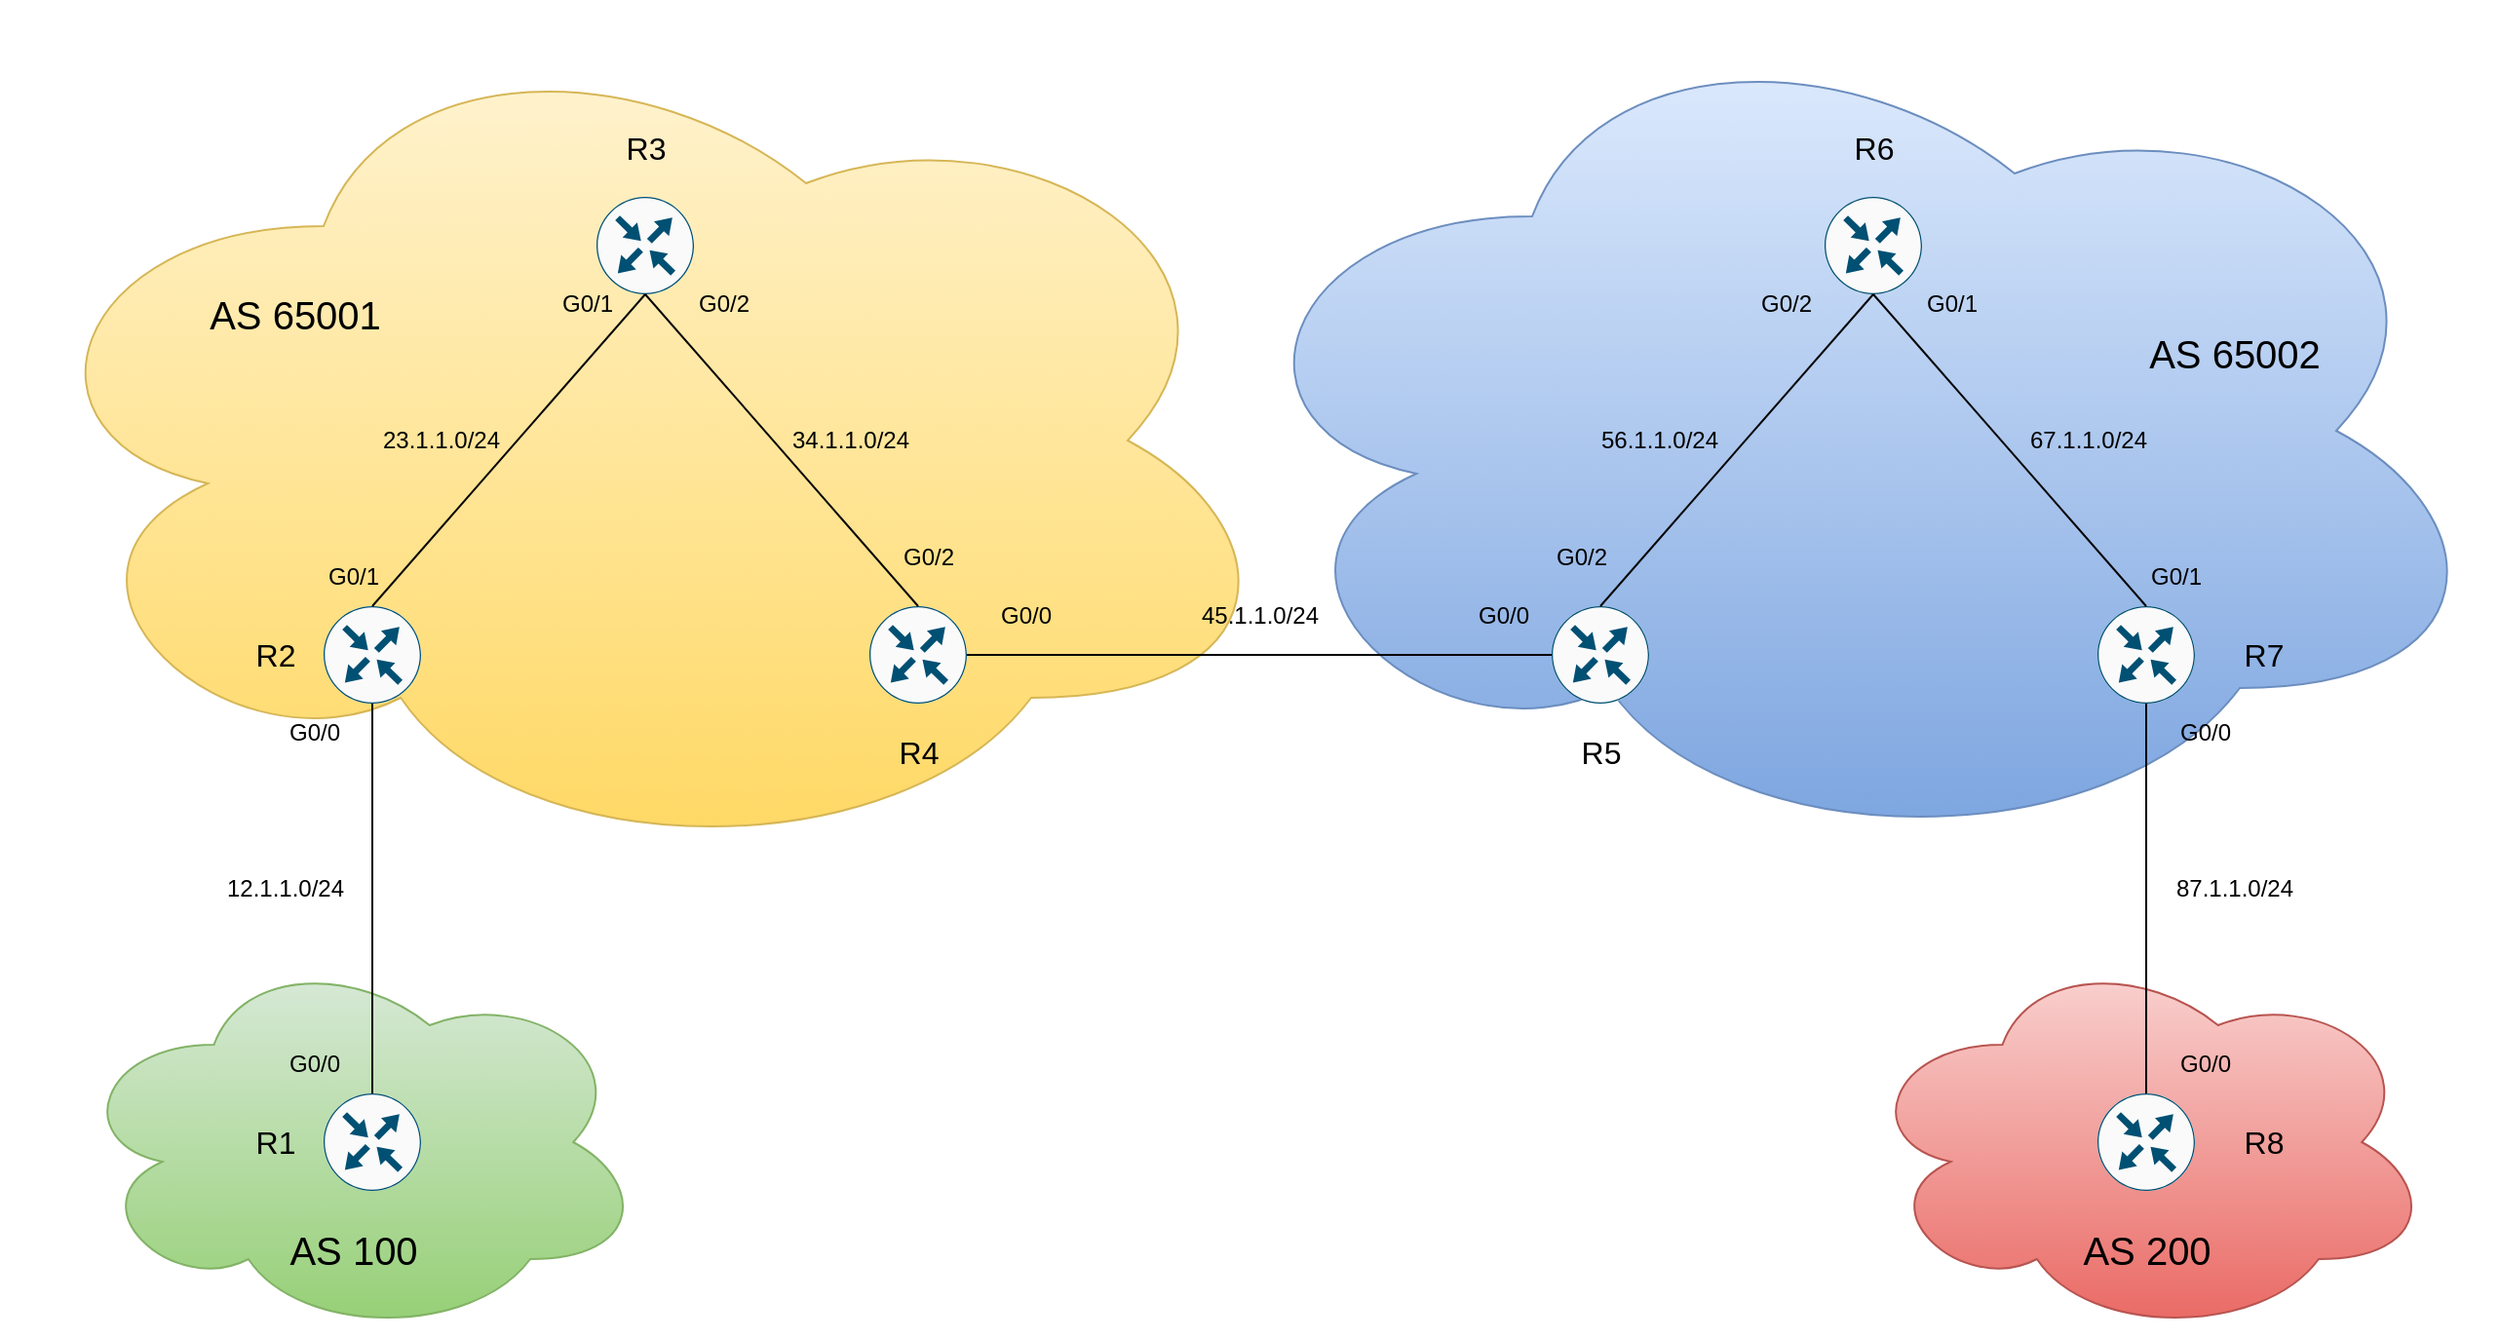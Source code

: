 <mxfile version="24.7.17" pages="4">
  <diagram name="MPLS VPN OptionB" id="FBcfWaoqLFw7pnBleW68">
    <mxGraphModel dx="2284" dy="836" grid="1" gridSize="10" guides="1" tooltips="1" connect="1" arrows="1" fold="1" page="1" pageScale="1" pageWidth="850" pageHeight="1100" math="0" shadow="0">
      <root>
        <mxCell id="jmFpsDiJR2ltqdFo4BbX-0" />
        <mxCell id="jmFpsDiJR2ltqdFo4BbX-1" parent="jmFpsDiJR2ltqdFo4BbX-0" />
        <mxCell id="jmFpsDiJR2ltqdFo4BbX-2" value="" style="ellipse;shape=cloud;whiteSpace=wrap;html=1;fillColor=#f8cecc;gradientColor=#ea6b66;strokeColor=#b85450;" parent="jmFpsDiJR2ltqdFo4BbX-1" vertex="1">
          <mxGeometry x="787.5" y="685" width="295" height="200" as="geometry" />
        </mxCell>
        <mxCell id="jmFpsDiJR2ltqdFo4BbX-3" value="" style="ellipse;shape=cloud;whiteSpace=wrap;html=1;fillColor=#d5e8d4;gradientColor=#97d077;strokeColor=#82b366;" parent="jmFpsDiJR2ltqdFo4BbX-1" vertex="1">
          <mxGeometry x="-130" y="685" width="295" height="200" as="geometry" />
        </mxCell>
        <mxCell id="jmFpsDiJR2ltqdFo4BbX-4" value="" style="ellipse;shape=cloud;whiteSpace=wrap;html=1;fillColor=#dae8fc;gradientColor=#7ea6e0;strokeColor=#6c8ebf;" parent="jmFpsDiJR2ltqdFo4BbX-1" vertex="1">
          <mxGeometry x="455" y="200" width="660" height="440" as="geometry" />
        </mxCell>
        <mxCell id="jmFpsDiJR2ltqdFo4BbX-5" value="" style="ellipse;shape=cloud;whiteSpace=wrap;html=1;fillColor=#fff2cc;gradientColor=#ffd966;strokeColor=#d6b656;" parent="jmFpsDiJR2ltqdFo4BbX-1" vertex="1">
          <mxGeometry x="-165" y="205" width="660" height="440" as="geometry" />
        </mxCell>
        <mxCell id="jmFpsDiJR2ltqdFo4BbX-7" value="" style="sketch=0;points=[[0.5,0,0],[1,0.5,0],[0.5,1,0],[0,0.5,0],[0.145,0.145,0],[0.856,0.145,0],[0.855,0.856,0],[0.145,0.855,0]];verticalLabelPosition=bottom;html=1;verticalAlign=top;aspect=fixed;align=center;pointerEvents=1;shape=mxgraph.cisco19.rect;prIcon=router;fillColor=#FAFAFA;strokeColor=#005073;" parent="jmFpsDiJR2ltqdFo4BbX-1" vertex="1">
          <mxGeometry x="280" y="510" width="50" height="50" as="geometry" />
        </mxCell>
        <mxCell id="jmFpsDiJR2ltqdFo4BbX-8" value="" style="sketch=0;points=[[0.5,0,0],[1,0.5,0],[0.5,1,0],[0,0.5,0],[0.145,0.145,0],[0.856,0.145,0],[0.855,0.856,0],[0.145,0.855,0]];verticalLabelPosition=bottom;html=1;verticalAlign=top;aspect=fixed;align=center;pointerEvents=1;shape=mxgraph.cisco19.rect;prIcon=router;fillColor=#FAFAFA;strokeColor=#005073;" parent="jmFpsDiJR2ltqdFo4BbX-1" vertex="1">
          <mxGeometry x="140" y="300" width="50" height="50" as="geometry" />
        </mxCell>
        <mxCell id="jmFpsDiJR2ltqdFo4BbX-9" value="" style="sketch=0;points=[[0.5,0,0],[1,0.5,0],[0.5,1,0],[0,0.5,0],[0.145,0.145,0],[0.856,0.145,0],[0.855,0.856,0],[0.145,0.855,0]];verticalLabelPosition=bottom;html=1;verticalAlign=top;aspect=fixed;align=center;pointerEvents=1;shape=mxgraph.cisco19.rect;prIcon=router;fillColor=#FAFAFA;strokeColor=#005073;" parent="jmFpsDiJR2ltqdFo4BbX-1" vertex="1">
          <mxGeometry y="510" width="50" height="50" as="geometry" />
        </mxCell>
        <mxCell id="jmFpsDiJR2ltqdFo4BbX-11" value="" style="endArrow=none;html=1;rounded=0;entryX=0.5;entryY=1;entryDx=0;entryDy=0;entryPerimeter=0;exitX=0.5;exitY=0;exitDx=0;exitDy=0;exitPerimeter=0;" parent="jmFpsDiJR2ltqdFo4BbX-1" source="jmFpsDiJR2ltqdFo4BbX-9" target="jmFpsDiJR2ltqdFo4BbX-8" edge="1">
          <mxGeometry width="50" height="50" relative="1" as="geometry">
            <mxPoint x="490" y="450" as="sourcePoint" />
            <mxPoint x="540" y="400" as="targetPoint" />
          </mxGeometry>
        </mxCell>
        <mxCell id="jmFpsDiJR2ltqdFo4BbX-12" value="" style="endArrow=none;html=1;rounded=0;entryX=0.5;entryY=1;entryDx=0;entryDy=0;entryPerimeter=0;exitX=0.5;exitY=0;exitDx=0;exitDy=0;exitPerimeter=0;" parent="jmFpsDiJR2ltqdFo4BbX-1" source="jmFpsDiJR2ltqdFo4BbX-7" target="jmFpsDiJR2ltqdFo4BbX-8" edge="1">
          <mxGeometry width="50" height="50" relative="1" as="geometry">
            <mxPoint x="490" y="450" as="sourcePoint" />
            <mxPoint x="540" y="400" as="targetPoint" />
          </mxGeometry>
        </mxCell>
        <mxCell id="jmFpsDiJR2ltqdFo4BbX-13" value="" style="endArrow=none;html=1;rounded=0;entryX=0;entryY=0.5;entryDx=0;entryDy=0;entryPerimeter=0;exitX=1;exitY=0.5;exitDx=0;exitDy=0;exitPerimeter=0;" parent="jmFpsDiJR2ltqdFo4BbX-1" source="jmFpsDiJR2ltqdFo4BbX-7" target="jmFpsDiJR2ltqdFo4BbX-16" edge="1">
          <mxGeometry width="50" height="50" relative="1" as="geometry">
            <mxPoint x="435" y="520" as="sourcePoint" />
            <mxPoint x="630" y="535" as="targetPoint" />
          </mxGeometry>
        </mxCell>
        <mxCell id="jmFpsDiJR2ltqdFo4BbX-14" value="" style="sketch=0;points=[[0.5,0,0],[1,0.5,0],[0.5,1,0],[0,0.5,0],[0.145,0.145,0],[0.856,0.145,0],[0.855,0.856,0],[0.145,0.855,0]];verticalLabelPosition=bottom;html=1;verticalAlign=top;aspect=fixed;align=center;pointerEvents=1;shape=mxgraph.cisco19.rect;prIcon=router;fillColor=#FAFAFA;strokeColor=#005073;" parent="jmFpsDiJR2ltqdFo4BbX-1" vertex="1">
          <mxGeometry x="910" y="510" width="50" height="50" as="geometry" />
        </mxCell>
        <mxCell id="jmFpsDiJR2ltqdFo4BbX-15" value="" style="sketch=0;points=[[0.5,0,0],[1,0.5,0],[0.5,1,0],[0,0.5,0],[0.145,0.145,0],[0.856,0.145,0],[0.855,0.856,0],[0.145,0.855,0]];verticalLabelPosition=bottom;html=1;verticalAlign=top;aspect=fixed;align=center;pointerEvents=1;shape=mxgraph.cisco19.rect;prIcon=router;fillColor=#FAFAFA;strokeColor=#005073;" parent="jmFpsDiJR2ltqdFo4BbX-1" vertex="1">
          <mxGeometry x="770" y="300" width="50" height="50" as="geometry" />
        </mxCell>
        <mxCell id="jmFpsDiJR2ltqdFo4BbX-16" value="" style="sketch=0;points=[[0.5,0,0],[1,0.5,0],[0.5,1,0],[0,0.5,0],[0.145,0.145,0],[0.856,0.145,0],[0.855,0.856,0],[0.145,0.855,0]];verticalLabelPosition=bottom;html=1;verticalAlign=top;aspect=fixed;align=center;pointerEvents=1;shape=mxgraph.cisco19.rect;prIcon=router;fillColor=#FAFAFA;strokeColor=#005073;" parent="jmFpsDiJR2ltqdFo4BbX-1" vertex="1">
          <mxGeometry x="630" y="510" width="50" height="50" as="geometry" />
        </mxCell>
        <mxCell id="jmFpsDiJR2ltqdFo4BbX-17" value="" style="endArrow=none;html=1;rounded=0;entryX=0.5;entryY=1;entryDx=0;entryDy=0;entryPerimeter=0;exitX=0.5;exitY=0;exitDx=0;exitDy=0;exitPerimeter=0;" parent="jmFpsDiJR2ltqdFo4BbX-1" source="jmFpsDiJR2ltqdFo4BbX-16" target="jmFpsDiJR2ltqdFo4BbX-15" edge="1">
          <mxGeometry width="50" height="50" relative="1" as="geometry">
            <mxPoint x="1120" y="450" as="sourcePoint" />
            <mxPoint x="1170" y="400" as="targetPoint" />
          </mxGeometry>
        </mxCell>
        <mxCell id="jmFpsDiJR2ltqdFo4BbX-18" value="" style="endArrow=none;html=1;rounded=0;entryX=0.5;entryY=1;entryDx=0;entryDy=0;entryPerimeter=0;exitX=0.5;exitY=0;exitDx=0;exitDy=0;exitPerimeter=0;" parent="jmFpsDiJR2ltqdFo4BbX-1" source="jmFpsDiJR2ltqdFo4BbX-14" target="jmFpsDiJR2ltqdFo4BbX-15" edge="1">
          <mxGeometry width="50" height="50" relative="1" as="geometry">
            <mxPoint x="1120" y="450" as="sourcePoint" />
            <mxPoint x="1170" y="400" as="targetPoint" />
          </mxGeometry>
        </mxCell>
        <mxCell id="jmFpsDiJR2ltqdFo4BbX-21" value="" style="sketch=0;points=[[0.5,0,0],[1,0.5,0],[0.5,1,0],[0,0.5,0],[0.145,0.145,0],[0.856,0.145,0],[0.855,0.856,0],[0.145,0.855,0]];verticalLabelPosition=bottom;html=1;verticalAlign=top;aspect=fixed;align=center;pointerEvents=1;shape=mxgraph.cisco19.rect;prIcon=router;fillColor=#FAFAFA;strokeColor=#005073;" parent="jmFpsDiJR2ltqdFo4BbX-1" vertex="1">
          <mxGeometry x="910" y="760" width="50" height="50" as="geometry" />
        </mxCell>
        <mxCell id="jmFpsDiJR2ltqdFo4BbX-22" value="" style="sketch=0;points=[[0.5,0,0],[1,0.5,0],[0.5,1,0],[0,0.5,0],[0.145,0.145,0],[0.856,0.145,0],[0.855,0.856,0],[0.145,0.855,0]];verticalLabelPosition=bottom;html=1;verticalAlign=top;aspect=fixed;align=center;pointerEvents=1;shape=mxgraph.cisco19.rect;prIcon=router;fillColor=#FAFAFA;strokeColor=#005073;" parent="jmFpsDiJR2ltqdFo4BbX-1" vertex="1">
          <mxGeometry y="760" width="50" height="50" as="geometry" />
        </mxCell>
        <mxCell id="jmFpsDiJR2ltqdFo4BbX-23" value="" style="endArrow=none;html=1;rounded=0;entryX=0.5;entryY=1;entryDx=0;entryDy=0;entryPerimeter=0;exitX=0.5;exitY=0;exitDx=0;exitDy=0;exitPerimeter=0;" parent="jmFpsDiJR2ltqdFo4BbX-1" source="jmFpsDiJR2ltqdFo4BbX-22" target="jmFpsDiJR2ltqdFo4BbX-9" edge="1">
          <mxGeometry width="50" height="50" relative="1" as="geometry">
            <mxPoint x="490" y="650" as="sourcePoint" />
            <mxPoint x="540" y="600" as="targetPoint" />
          </mxGeometry>
        </mxCell>
        <mxCell id="jmFpsDiJR2ltqdFo4BbX-24" value="" style="endArrow=none;html=1;rounded=0;entryX=0.5;entryY=1;entryDx=0;entryDy=0;entryPerimeter=0;exitX=0.5;exitY=0;exitDx=0;exitDy=0;exitPerimeter=0;" parent="jmFpsDiJR2ltqdFo4BbX-1" source="jmFpsDiJR2ltqdFo4BbX-21" target="jmFpsDiJR2ltqdFo4BbX-14" edge="1">
          <mxGeometry width="50" height="50" relative="1" as="geometry">
            <mxPoint x="155" y="770" as="sourcePoint" />
            <mxPoint x="155" y="570" as="targetPoint" />
          </mxGeometry>
        </mxCell>
        <mxCell id="jmFpsDiJR2ltqdFo4BbX-27" value="&lt;font style=&quot;font-size: 16px;&quot;&gt;R3&lt;/font&gt;" style="text;html=1;align=center;verticalAlign=middle;resizable=0;points=[];autosize=1;strokeColor=none;fillColor=none;" parent="jmFpsDiJR2ltqdFo4BbX-1" vertex="1">
          <mxGeometry x="145" y="260" width="40" height="30" as="geometry" />
        </mxCell>
        <mxCell id="jmFpsDiJR2ltqdFo4BbX-28" value="&lt;font style=&quot;font-size: 16px;&quot;&gt;R2&lt;/font&gt;" style="text;html=1;align=center;verticalAlign=middle;resizable=0;points=[];autosize=1;strokeColor=none;fillColor=none;" parent="jmFpsDiJR2ltqdFo4BbX-1" vertex="1">
          <mxGeometry x="-45" y="520" width="40" height="30" as="geometry" />
        </mxCell>
        <mxCell id="jmFpsDiJR2ltqdFo4BbX-29" value="&lt;font style=&quot;font-size: 16px;&quot;&gt;R1&lt;/font&gt;" style="text;html=1;align=center;verticalAlign=middle;resizable=0;points=[];autosize=1;strokeColor=none;fillColor=none;" parent="jmFpsDiJR2ltqdFo4BbX-1" vertex="1">
          <mxGeometry x="-45" y="770" width="40" height="30" as="geometry" />
        </mxCell>
        <mxCell id="jmFpsDiJR2ltqdFo4BbX-30" value="&lt;font style=&quot;font-size: 16px;&quot;&gt;R4&lt;/font&gt;" style="text;html=1;align=center;verticalAlign=middle;resizable=0;points=[];autosize=1;strokeColor=none;fillColor=none;" parent="jmFpsDiJR2ltqdFo4BbX-1" vertex="1">
          <mxGeometry x="285" y="570" width="40" height="30" as="geometry" />
        </mxCell>
        <mxCell id="jmFpsDiJR2ltqdFo4BbX-31" value="&lt;font style=&quot;font-size: 16px;&quot;&gt;R5&lt;/font&gt;" style="text;html=1;align=center;verticalAlign=middle;resizable=0;points=[];autosize=1;strokeColor=none;fillColor=none;" parent="jmFpsDiJR2ltqdFo4BbX-1" vertex="1">
          <mxGeometry x="635" y="570" width="40" height="30" as="geometry" />
        </mxCell>
        <mxCell id="jmFpsDiJR2ltqdFo4BbX-32" value="&lt;font style=&quot;font-size: 16px;&quot;&gt;R6&lt;/font&gt;" style="text;html=1;align=center;verticalAlign=middle;resizable=0;points=[];autosize=1;strokeColor=none;fillColor=none;" parent="jmFpsDiJR2ltqdFo4BbX-1" vertex="1">
          <mxGeometry x="775" y="260" width="40" height="30" as="geometry" />
        </mxCell>
        <mxCell id="jmFpsDiJR2ltqdFo4BbX-33" value="&lt;font style=&quot;font-size: 16px;&quot;&gt;R7&lt;/font&gt;" style="text;html=1;align=center;verticalAlign=middle;resizable=0;points=[];autosize=1;strokeColor=none;fillColor=none;" parent="jmFpsDiJR2ltqdFo4BbX-1" vertex="1">
          <mxGeometry x="975" y="520" width="40" height="30" as="geometry" />
        </mxCell>
        <mxCell id="jmFpsDiJR2ltqdFo4BbX-34" value="&lt;font style=&quot;font-size: 16px;&quot;&gt;R8&lt;/font&gt;" style="text;html=1;align=center;verticalAlign=middle;resizable=0;points=[];autosize=1;strokeColor=none;fillColor=none;" parent="jmFpsDiJR2ltqdFo4BbX-1" vertex="1">
          <mxGeometry x="975" y="770" width="40" height="30" as="geometry" />
        </mxCell>
        <mxCell id="jmFpsDiJR2ltqdFo4BbX-39" value="G0/0" style="text;html=1;align=center;verticalAlign=middle;resizable=0;points=[];autosize=1;strokeColor=none;fillColor=none;" parent="jmFpsDiJR2ltqdFo4BbX-1" vertex="1">
          <mxGeometry x="335" y="500" width="50" height="30" as="geometry" />
        </mxCell>
        <mxCell id="jmFpsDiJR2ltqdFo4BbX-40" value="G0/0" style="text;html=1;align=center;verticalAlign=middle;resizable=0;points=[];autosize=1;strokeColor=none;fillColor=none;" parent="jmFpsDiJR2ltqdFo4BbX-1" vertex="1">
          <mxGeometry x="580" y="500" width="50" height="30" as="geometry" />
        </mxCell>
        <mxCell id="jmFpsDiJR2ltqdFo4BbX-41" value="G0/0" style="text;html=1;align=center;verticalAlign=middle;resizable=0;points=[];autosize=1;strokeColor=none;fillColor=none;" parent="jmFpsDiJR2ltqdFo4BbX-1" vertex="1">
          <mxGeometry x="-30" y="560" width="50" height="30" as="geometry" />
        </mxCell>
        <mxCell id="jmFpsDiJR2ltqdFo4BbX-42" value="G0/0" style="text;html=1;align=center;verticalAlign=middle;resizable=0;points=[];autosize=1;strokeColor=none;fillColor=none;" parent="jmFpsDiJR2ltqdFo4BbX-1" vertex="1">
          <mxGeometry x="-30" y="730" width="50" height="30" as="geometry" />
        </mxCell>
        <mxCell id="jmFpsDiJR2ltqdFo4BbX-43" value="G0/0" style="text;html=1;align=center;verticalAlign=middle;resizable=0;points=[];autosize=1;strokeColor=none;fillColor=none;" parent="jmFpsDiJR2ltqdFo4BbX-1" vertex="1">
          <mxGeometry x="940" y="560" width="50" height="30" as="geometry" />
        </mxCell>
        <mxCell id="jmFpsDiJR2ltqdFo4BbX-44" value="G0/0" style="text;html=1;align=center;verticalAlign=middle;resizable=0;points=[];autosize=1;strokeColor=none;fillColor=none;" parent="jmFpsDiJR2ltqdFo4BbX-1" vertex="1">
          <mxGeometry x="940" y="730" width="50" height="30" as="geometry" />
        </mxCell>
        <mxCell id="jmFpsDiJR2ltqdFo4BbX-45" value="G0/1" style="text;html=1;align=center;verticalAlign=middle;resizable=0;points=[];autosize=1;strokeColor=none;fillColor=none;" parent="jmFpsDiJR2ltqdFo4BbX-1" vertex="1">
          <mxGeometry x="-10" y="480" width="50" height="30" as="geometry" />
        </mxCell>
        <mxCell id="jmFpsDiJR2ltqdFo4BbX-46" value="G0/1" style="text;html=1;align=center;verticalAlign=middle;resizable=0;points=[];autosize=1;strokeColor=none;fillColor=none;" parent="jmFpsDiJR2ltqdFo4BbX-1" vertex="1">
          <mxGeometry x="110" y="340" width="50" height="30" as="geometry" />
        </mxCell>
        <mxCell id="jmFpsDiJR2ltqdFo4BbX-47" value="G0/2" style="text;html=1;align=center;verticalAlign=middle;resizable=0;points=[];autosize=1;strokeColor=none;fillColor=none;" parent="jmFpsDiJR2ltqdFo4BbX-1" vertex="1">
          <mxGeometry x="180" y="340" width="50" height="30" as="geometry" />
        </mxCell>
        <mxCell id="jmFpsDiJR2ltqdFo4BbX-48" value="G0/2" style="text;html=1;align=center;verticalAlign=middle;resizable=0;points=[];autosize=1;strokeColor=none;fillColor=none;" parent="jmFpsDiJR2ltqdFo4BbX-1" vertex="1">
          <mxGeometry x="285" y="470" width="50" height="30" as="geometry" />
        </mxCell>
        <mxCell id="jmFpsDiJR2ltqdFo4BbX-50" value="G0/1" style="text;html=1;align=center;verticalAlign=middle;resizable=0;points=[];autosize=1;strokeColor=none;fillColor=none;" parent="jmFpsDiJR2ltqdFo4BbX-1" vertex="1">
          <mxGeometry x="925" y="480" width="50" height="30" as="geometry" />
        </mxCell>
        <mxCell id="jmFpsDiJR2ltqdFo4BbX-51" value="G0/2" style="text;html=1;align=center;verticalAlign=middle;resizable=0;points=[];autosize=1;strokeColor=none;fillColor=none;" parent="jmFpsDiJR2ltqdFo4BbX-1" vertex="1">
          <mxGeometry x="620" y="470" width="50" height="30" as="geometry" />
        </mxCell>
        <mxCell id="jmFpsDiJR2ltqdFo4BbX-52" value="G0/2" style="text;html=1;align=center;verticalAlign=middle;resizable=0;points=[];autosize=1;strokeColor=none;fillColor=none;" parent="jmFpsDiJR2ltqdFo4BbX-1" vertex="1">
          <mxGeometry x="725" y="340" width="50" height="30" as="geometry" />
        </mxCell>
        <mxCell id="jmFpsDiJR2ltqdFo4BbX-53" value="12.1.1.0/24" style="text;html=1;align=center;verticalAlign=middle;resizable=0;points=[];autosize=1;strokeColor=none;fillColor=none;" parent="jmFpsDiJR2ltqdFo4BbX-1" vertex="1">
          <mxGeometry x="-60" y="640" width="80" height="30" as="geometry" />
        </mxCell>
        <mxCell id="jmFpsDiJR2ltqdFo4BbX-54" value="23.1.1.0/24" style="text;html=1;align=center;verticalAlign=middle;resizable=0;points=[];autosize=1;strokeColor=none;fillColor=none;" parent="jmFpsDiJR2ltqdFo4BbX-1" vertex="1">
          <mxGeometry x="20" y="410" width="80" height="30" as="geometry" />
        </mxCell>
        <mxCell id="jmFpsDiJR2ltqdFo4BbX-55" value="34.1.1.0/24" style="text;html=1;align=center;verticalAlign=middle;resizable=0;points=[];autosize=1;strokeColor=none;fillColor=none;" parent="jmFpsDiJR2ltqdFo4BbX-1" vertex="1">
          <mxGeometry x="230" y="410" width="80" height="30" as="geometry" />
        </mxCell>
        <mxCell id="jmFpsDiJR2ltqdFo4BbX-56" value="56.1.1.0/24" style="text;html=1;align=center;verticalAlign=middle;resizable=0;points=[];autosize=1;strokeColor=none;fillColor=none;" parent="jmFpsDiJR2ltqdFo4BbX-1" vertex="1">
          <mxGeometry x="645" y="410" width="80" height="30" as="geometry" />
        </mxCell>
        <mxCell id="jmFpsDiJR2ltqdFo4BbX-57" value="67.1.1.0/24" style="text;html=1;align=center;verticalAlign=middle;resizable=0;points=[];autosize=1;strokeColor=none;fillColor=none;" parent="jmFpsDiJR2ltqdFo4BbX-1" vertex="1">
          <mxGeometry x="865" y="410" width="80" height="30" as="geometry" />
        </mxCell>
        <mxCell id="jmFpsDiJR2ltqdFo4BbX-59" value="45.1.1.0/24" style="text;html=1;align=center;verticalAlign=middle;resizable=0;points=[];autosize=1;strokeColor=none;fillColor=none;" parent="jmFpsDiJR2ltqdFo4BbX-1" vertex="1">
          <mxGeometry x="440" y="500" width="80" height="30" as="geometry" />
        </mxCell>
        <mxCell id="jmFpsDiJR2ltqdFo4BbX-61" value="87.1.1.0/24" style="text;html=1;align=center;verticalAlign=middle;resizable=0;points=[];autosize=1;strokeColor=none;fillColor=none;" parent="jmFpsDiJR2ltqdFo4BbX-1" vertex="1">
          <mxGeometry x="940" y="640" width="80" height="30" as="geometry" />
        </mxCell>
        <mxCell id="jmFpsDiJR2ltqdFo4BbX-62" value="&lt;font style=&quot;font-size: 20px;&quot;&gt;AS 65001&lt;/font&gt;" style="text;html=1;align=center;verticalAlign=middle;resizable=0;points=[];autosize=1;strokeColor=none;fillColor=none;" parent="jmFpsDiJR2ltqdFo4BbX-1" vertex="1">
          <mxGeometry x="-70" y="340" width="110" height="40" as="geometry" />
        </mxCell>
        <mxCell id="jmFpsDiJR2ltqdFo4BbX-63" value="&lt;font style=&quot;font-size: 20px;&quot;&gt;AS 65002&lt;/font&gt;" style="text;html=1;align=center;verticalAlign=middle;resizable=0;points=[];autosize=1;strokeColor=none;fillColor=none;" parent="jmFpsDiJR2ltqdFo4BbX-1" vertex="1">
          <mxGeometry x="925" y="360" width="110" height="40" as="geometry" />
        </mxCell>
        <mxCell id="jmFpsDiJR2ltqdFo4BbX-64" value="&lt;font style=&quot;font-size: 20px;&quot;&gt;AS 100&lt;/font&gt;" style="text;html=1;align=center;verticalAlign=middle;resizable=0;points=[];autosize=1;strokeColor=none;fillColor=none;" parent="jmFpsDiJR2ltqdFo4BbX-1" vertex="1">
          <mxGeometry x="-30" y="820" width="90" height="40" as="geometry" />
        </mxCell>
        <mxCell id="jmFpsDiJR2ltqdFo4BbX-65" value="&lt;font style=&quot;font-size: 20px;&quot;&gt;AS 200&lt;/font&gt;" style="text;html=1;align=center;verticalAlign=middle;resizable=0;points=[];autosize=1;strokeColor=none;fillColor=none;" parent="jmFpsDiJR2ltqdFo4BbX-1" vertex="1">
          <mxGeometry x="890" y="820" width="90" height="40" as="geometry" />
        </mxCell>
        <mxCell id="0o1LP7v96Fjbel92HwbS-0" value="G0/1" style="text;html=1;align=center;verticalAlign=middle;resizable=0;points=[];autosize=1;strokeColor=none;fillColor=none;" vertex="1" parent="jmFpsDiJR2ltqdFo4BbX-1">
          <mxGeometry x="810" y="340" width="50" height="30" as="geometry" />
        </mxCell>
      </root>
    </mxGraphModel>
  </diagram>
  <diagram name="MPLS VPN OptionC-2" id="WD-x0e9aboqowJD2-E_R">
    <mxGraphModel dx="2284" dy="836" grid="1" gridSize="10" guides="1" tooltips="1" connect="1" arrows="1" fold="1" page="1" pageScale="1" pageWidth="850" pageHeight="1100" math="0" shadow="0">
      <root>
        <mxCell id="TxQr1nFOBBhdp8WZAN2O-0" />
        <mxCell id="TxQr1nFOBBhdp8WZAN2O-1" parent="TxQr1nFOBBhdp8WZAN2O-0" />
        <mxCell id="TxQr1nFOBBhdp8WZAN2O-2" value="" style="ellipse;shape=cloud;whiteSpace=wrap;html=1;fillColor=#f8cecc;gradientColor=#ea6b66;strokeColor=#b85450;" vertex="1" parent="TxQr1nFOBBhdp8WZAN2O-1">
          <mxGeometry x="787.5" y="685" width="295" height="200" as="geometry" />
        </mxCell>
        <mxCell id="TxQr1nFOBBhdp8WZAN2O-3" value="" style="ellipse;shape=cloud;whiteSpace=wrap;html=1;fillColor=#d5e8d4;gradientColor=#97d077;strokeColor=#82b366;" vertex="1" parent="TxQr1nFOBBhdp8WZAN2O-1">
          <mxGeometry x="-10" y="685" width="295" height="200" as="geometry" />
        </mxCell>
        <mxCell id="TxQr1nFOBBhdp8WZAN2O-4" value="" style="ellipse;shape=cloud;whiteSpace=wrap;html=1;fillColor=#dae8fc;gradientColor=#7ea6e0;strokeColor=#6c8ebf;" vertex="1" parent="TxQr1nFOBBhdp8WZAN2O-1">
          <mxGeometry x="530" y="205" width="660" height="440" as="geometry" />
        </mxCell>
        <mxCell id="TxQr1nFOBBhdp8WZAN2O-5" value="" style="ellipse;shape=cloud;whiteSpace=wrap;html=1;fillColor=#fff2cc;gradientColor=#ffd966;strokeColor=#d6b656;" vertex="1" parent="TxQr1nFOBBhdp8WZAN2O-1">
          <mxGeometry x="-140" y="205" width="660" height="440" as="geometry" />
        </mxCell>
        <mxCell id="TxQr1nFOBBhdp8WZAN2O-6" value="" style="sketch=0;points=[[0.5,0,0],[1,0.5,0],[0.5,1,0],[0,0.5,0],[0.145,0.145,0],[0.856,0.145,0],[0.855,0.856,0],[0.145,0.855,0]];verticalLabelPosition=bottom;html=1;verticalAlign=top;aspect=fixed;align=center;pointerEvents=1;shape=mxgraph.cisco19.rect;prIcon=router;fillColor=#FAFAFA;strokeColor=#005073;" vertex="1" parent="TxQr1nFOBBhdp8WZAN2O-1">
          <mxGeometry x="1050" y="300" width="50" height="50" as="geometry" />
        </mxCell>
        <mxCell id="TxQr1nFOBBhdp8WZAN2O-7" value="" style="sketch=0;points=[[0.5,0,0],[1,0.5,0],[0.5,1,0],[0,0.5,0],[0.145,0.145,0],[0.856,0.145,0],[0.855,0.856,0],[0.145,0.855,0]];verticalLabelPosition=bottom;html=1;verticalAlign=top;aspect=fixed;align=center;pointerEvents=1;shape=mxgraph.cisco19.rect;prIcon=router;fillColor=#FAFAFA;strokeColor=#005073;" vertex="1" parent="TxQr1nFOBBhdp8WZAN2O-1">
          <mxGeometry x="400" y="510" width="50" height="50" as="geometry" />
        </mxCell>
        <mxCell id="TxQr1nFOBBhdp8WZAN2O-8" value="" style="sketch=0;points=[[0.5,0,0],[1,0.5,0],[0.5,1,0],[0,0.5,0],[0.145,0.145,0],[0.856,0.145,0],[0.855,0.856,0],[0.145,0.855,0]];verticalLabelPosition=bottom;html=1;verticalAlign=top;aspect=fixed;align=center;pointerEvents=1;shape=mxgraph.cisco19.rect;prIcon=router;fillColor=#FAFAFA;strokeColor=#005073;" vertex="1" parent="TxQr1nFOBBhdp8WZAN2O-1">
          <mxGeometry x="260" y="300" width="50" height="50" as="geometry" />
        </mxCell>
        <mxCell id="TxQr1nFOBBhdp8WZAN2O-9" value="" style="sketch=0;points=[[0.5,0,0],[1,0.5,0],[0.5,1,0],[0,0.5,0],[0.145,0.145,0],[0.856,0.145,0],[0.855,0.856,0],[0.145,0.855,0]];verticalLabelPosition=bottom;html=1;verticalAlign=top;aspect=fixed;align=center;pointerEvents=1;shape=mxgraph.cisco19.rect;prIcon=router;fillColor=#FAFAFA;strokeColor=#005073;" vertex="1" parent="TxQr1nFOBBhdp8WZAN2O-1">
          <mxGeometry x="120" y="510" width="50" height="50" as="geometry" />
        </mxCell>
        <mxCell id="TxQr1nFOBBhdp8WZAN2O-10" value="" style="sketch=0;points=[[0.5,0,0],[1,0.5,0],[0.5,1,0],[0,0.5,0],[0.145,0.145,0],[0.856,0.145,0],[0.855,0.856,0],[0.145,0.855,0]];verticalLabelPosition=bottom;html=1;verticalAlign=top;aspect=fixed;align=center;pointerEvents=1;shape=mxgraph.cisco19.rect;prIcon=router;fillColor=#FAFAFA;strokeColor=#005073;" vertex="1" parent="TxQr1nFOBBhdp8WZAN2O-1">
          <mxGeometry x="-10" y="300" width="50" height="50" as="geometry" />
        </mxCell>
        <mxCell id="TxQr1nFOBBhdp8WZAN2O-11" value="" style="endArrow=none;html=1;rounded=0;entryX=0.5;entryY=1;entryDx=0;entryDy=0;entryPerimeter=0;exitX=0.5;exitY=0;exitDx=0;exitDy=0;exitPerimeter=0;" edge="1" parent="TxQr1nFOBBhdp8WZAN2O-1" source="TxQr1nFOBBhdp8WZAN2O-9" target="TxQr1nFOBBhdp8WZAN2O-8">
          <mxGeometry width="50" height="50" relative="1" as="geometry">
            <mxPoint x="610" y="450" as="sourcePoint" />
            <mxPoint x="660" y="400" as="targetPoint" />
          </mxGeometry>
        </mxCell>
        <mxCell id="TxQr1nFOBBhdp8WZAN2O-12" value="" style="endArrow=none;html=1;rounded=0;entryX=0.5;entryY=1;entryDx=0;entryDy=0;entryPerimeter=0;exitX=0.5;exitY=0;exitDx=0;exitDy=0;exitPerimeter=0;" edge="1" parent="TxQr1nFOBBhdp8WZAN2O-1" source="TxQr1nFOBBhdp8WZAN2O-7" target="TxQr1nFOBBhdp8WZAN2O-8">
          <mxGeometry width="50" height="50" relative="1" as="geometry">
            <mxPoint x="610" y="450" as="sourcePoint" />
            <mxPoint x="660" y="400" as="targetPoint" />
          </mxGeometry>
        </mxCell>
        <mxCell id="TxQr1nFOBBhdp8WZAN2O-13" value="" style="endArrow=none;html=1;rounded=0;entryX=0;entryY=0.5;entryDx=0;entryDy=0;entryPerimeter=0;exitX=1;exitY=0.5;exitDx=0;exitDy=0;exitPerimeter=0;" edge="1" parent="TxQr1nFOBBhdp8WZAN2O-1" source="YEgb1MkVtW5zTHGssSuD-0" target="TxQr1nFOBBhdp8WZAN2O-16">
          <mxGeometry width="50" height="50" relative="1" as="geometry">
            <mxPoint x="435" y="520" as="sourcePoint" />
            <mxPoint x="630" y="535" as="targetPoint" />
          </mxGeometry>
        </mxCell>
        <mxCell id="TxQr1nFOBBhdp8WZAN2O-14" value="" style="sketch=0;points=[[0.5,0,0],[1,0.5,0],[0.5,1,0],[0,0.5,0],[0.145,0.145,0],[0.856,0.145,0],[0.855,0.856,0],[0.145,0.855,0]];verticalLabelPosition=bottom;html=1;verticalAlign=top;aspect=fixed;align=center;pointerEvents=1;shape=mxgraph.cisco19.rect;prIcon=router;fillColor=#FAFAFA;strokeColor=#005073;" vertex="1" parent="TxQr1nFOBBhdp8WZAN2O-1">
          <mxGeometry x="910" y="510" width="50" height="50" as="geometry" />
        </mxCell>
        <mxCell id="TxQr1nFOBBhdp8WZAN2O-15" value="" style="sketch=0;points=[[0.5,0,0],[1,0.5,0],[0.5,1,0],[0,0.5,0],[0.145,0.145,0],[0.856,0.145,0],[0.855,0.856,0],[0.145,0.855,0]];verticalLabelPosition=bottom;html=1;verticalAlign=top;aspect=fixed;align=center;pointerEvents=1;shape=mxgraph.cisco19.rect;prIcon=router;fillColor=#FAFAFA;strokeColor=#005073;" vertex="1" parent="TxQr1nFOBBhdp8WZAN2O-1">
          <mxGeometry x="770" y="300" width="50" height="50" as="geometry" />
        </mxCell>
        <mxCell id="TxQr1nFOBBhdp8WZAN2O-16" value="" style="sketch=0;points=[[0.5,0,0],[1,0.5,0],[0.5,1,0],[0,0.5,0],[0.145,0.145,0],[0.856,0.145,0],[0.855,0.856,0],[0.145,0.855,0]];verticalLabelPosition=bottom;html=1;verticalAlign=top;aspect=fixed;align=center;pointerEvents=1;shape=mxgraph.cisco19.rect;prIcon=router;fillColor=#FAFAFA;strokeColor=#005073;" vertex="1" parent="TxQr1nFOBBhdp8WZAN2O-1">
          <mxGeometry x="635" y="510" width="50" height="50" as="geometry" />
        </mxCell>
        <mxCell id="TxQr1nFOBBhdp8WZAN2O-17" value="" style="endArrow=none;html=1;rounded=0;entryX=0.5;entryY=1;entryDx=0;entryDy=0;entryPerimeter=0;exitX=0.5;exitY=0;exitDx=0;exitDy=0;exitPerimeter=0;" edge="1" parent="TxQr1nFOBBhdp8WZAN2O-1" source="TxQr1nFOBBhdp8WZAN2O-16" target="TxQr1nFOBBhdp8WZAN2O-15">
          <mxGeometry width="50" height="50" relative="1" as="geometry">
            <mxPoint x="1120" y="450" as="sourcePoint" />
            <mxPoint x="1170" y="400" as="targetPoint" />
          </mxGeometry>
        </mxCell>
        <mxCell id="TxQr1nFOBBhdp8WZAN2O-18" value="" style="endArrow=none;html=1;rounded=0;entryX=0.5;entryY=1;entryDx=0;entryDy=0;entryPerimeter=0;exitX=0.5;exitY=0;exitDx=0;exitDy=0;exitPerimeter=0;" edge="1" parent="TxQr1nFOBBhdp8WZAN2O-1" source="TxQr1nFOBBhdp8WZAN2O-14" target="TxQr1nFOBBhdp8WZAN2O-15">
          <mxGeometry width="50" height="50" relative="1" as="geometry">
            <mxPoint x="1120" y="450" as="sourcePoint" />
            <mxPoint x="1170" y="400" as="targetPoint" />
          </mxGeometry>
        </mxCell>
        <mxCell id="TxQr1nFOBBhdp8WZAN2O-19" value="" style="endArrow=none;html=1;rounded=0;entryX=1;entryY=0.5;entryDx=0;entryDy=0;entryPerimeter=0;exitX=0;exitY=0.5;exitDx=0;exitDy=0;exitPerimeter=0;" edge="1" parent="TxQr1nFOBBhdp8WZAN2O-1" source="TxQr1nFOBBhdp8WZAN2O-8" target="TxQr1nFOBBhdp8WZAN2O-10">
          <mxGeometry width="50" height="50" relative="1" as="geometry">
            <mxPoint x="610" y="450" as="sourcePoint" />
            <mxPoint x="660" y="400" as="targetPoint" />
          </mxGeometry>
        </mxCell>
        <mxCell id="TxQr1nFOBBhdp8WZAN2O-20" value="" style="endArrow=none;html=1;rounded=0;entryX=1;entryY=0.5;entryDx=0;entryDy=0;entryPerimeter=0;exitX=0;exitY=0.5;exitDx=0;exitDy=0;exitPerimeter=0;" edge="1" parent="TxQr1nFOBBhdp8WZAN2O-1" source="TxQr1nFOBBhdp8WZAN2O-6" target="TxQr1nFOBBhdp8WZAN2O-15">
          <mxGeometry width="50" height="50" relative="1" as="geometry">
            <mxPoint x="270" y="335" as="sourcePoint" />
            <mxPoint x="50" y="335" as="targetPoint" />
          </mxGeometry>
        </mxCell>
        <mxCell id="TxQr1nFOBBhdp8WZAN2O-21" value="" style="sketch=0;points=[[0.5,0,0],[1,0.5,0],[0.5,1,0],[0,0.5,0],[0.145,0.145,0],[0.856,0.145,0],[0.855,0.856,0],[0.145,0.855,0]];verticalLabelPosition=bottom;html=1;verticalAlign=top;aspect=fixed;align=center;pointerEvents=1;shape=mxgraph.cisco19.rect;prIcon=router;fillColor=#FAFAFA;strokeColor=#005073;" vertex="1" parent="TxQr1nFOBBhdp8WZAN2O-1">
          <mxGeometry x="910" y="760" width="50" height="50" as="geometry" />
        </mxCell>
        <mxCell id="TxQr1nFOBBhdp8WZAN2O-22" value="" style="sketch=0;points=[[0.5,0,0],[1,0.5,0],[0.5,1,0],[0,0.5,0],[0.145,0.145,0],[0.856,0.145,0],[0.855,0.856,0],[0.145,0.855,0]];verticalLabelPosition=bottom;html=1;verticalAlign=top;aspect=fixed;align=center;pointerEvents=1;shape=mxgraph.cisco19.rect;prIcon=router;fillColor=#FAFAFA;strokeColor=#005073;" vertex="1" parent="TxQr1nFOBBhdp8WZAN2O-1">
          <mxGeometry x="120" y="760" width="50" height="50" as="geometry" />
        </mxCell>
        <mxCell id="TxQr1nFOBBhdp8WZAN2O-23" value="" style="endArrow=none;html=1;rounded=0;entryX=0.5;entryY=1;entryDx=0;entryDy=0;entryPerimeter=0;exitX=0.5;exitY=0;exitDx=0;exitDy=0;exitPerimeter=0;" edge="1" parent="TxQr1nFOBBhdp8WZAN2O-1" source="YEgb1MkVtW5zTHGssSuD-2" target="TxQr1nFOBBhdp8WZAN2O-9">
          <mxGeometry width="50" height="50" relative="1" as="geometry">
            <mxPoint x="610" y="650" as="sourcePoint" />
            <mxPoint x="660" y="600" as="targetPoint" />
          </mxGeometry>
        </mxCell>
        <mxCell id="TxQr1nFOBBhdp8WZAN2O-24" value="" style="endArrow=none;html=1;rounded=0;entryX=0.5;entryY=1;entryDx=0;entryDy=0;entryPerimeter=0;exitX=0.5;exitY=0;exitDx=0;exitDy=0;exitPerimeter=0;" edge="1" parent="TxQr1nFOBBhdp8WZAN2O-1" source="YEgb1MkVtW5zTHGssSuD-5" target="TxQr1nFOBBhdp8WZAN2O-14">
          <mxGeometry width="50" height="50" relative="1" as="geometry">
            <mxPoint x="155" y="770" as="sourcePoint" />
            <mxPoint x="155" y="570" as="targetPoint" />
          </mxGeometry>
        </mxCell>
        <mxCell id="TxQr1nFOBBhdp8WZAN2O-25" value="&lt;font style=&quot;font-size: 16px;&quot;&gt;RR1&lt;/font&gt;" style="text;html=1;align=center;verticalAlign=middle;resizable=0;points=[];autosize=1;strokeColor=none;fillColor=none;" vertex="1" parent="TxQr1nFOBBhdp8WZAN2O-1">
          <mxGeometry x="-15" y="350" width="60" height="30" as="geometry" />
        </mxCell>
        <mxCell id="TxQr1nFOBBhdp8WZAN2O-26" value="&lt;font style=&quot;font-size: 16px;&quot;&gt;RR2&lt;/font&gt;" style="text;html=1;align=center;verticalAlign=middle;resizable=0;points=[];autosize=1;strokeColor=none;fillColor=none;" vertex="1" parent="TxQr1nFOBBhdp8WZAN2O-1">
          <mxGeometry x="1045" y="350" width="60" height="30" as="geometry" />
        </mxCell>
        <mxCell id="TxQr1nFOBBhdp8WZAN2O-27" value="&lt;font style=&quot;font-size: 16px;&quot;&gt;R3&lt;/font&gt;" style="text;html=1;align=center;verticalAlign=middle;resizable=0;points=[];autosize=1;strokeColor=none;fillColor=none;" vertex="1" parent="TxQr1nFOBBhdp8WZAN2O-1">
          <mxGeometry x="320" y="315.28" width="40" height="30" as="geometry" />
        </mxCell>
        <mxCell id="TxQr1nFOBBhdp8WZAN2O-28" value="&lt;font style=&quot;font-size: 16px;&quot;&gt;R2&lt;/font&gt;" style="text;html=1;align=center;verticalAlign=middle;resizable=0;points=[];autosize=1;strokeColor=none;fillColor=none;" vertex="1" parent="TxQr1nFOBBhdp8WZAN2O-1">
          <mxGeometry x="75" y="520" width="40" height="30" as="geometry" />
        </mxCell>
        <mxCell id="TxQr1nFOBBhdp8WZAN2O-29" value="&lt;font style=&quot;font-size: 16px;&quot;&gt;R1&lt;/font&gt;" style="text;html=1;align=center;verticalAlign=middle;resizable=0;points=[];autosize=1;strokeColor=none;fillColor=none;" vertex="1" parent="TxQr1nFOBBhdp8WZAN2O-1">
          <mxGeometry x="75" y="770" width="40" height="30" as="geometry" />
        </mxCell>
        <mxCell id="TxQr1nFOBBhdp8WZAN2O-30" value="&lt;font style=&quot;font-size: 16px;&quot;&gt;R4&lt;/font&gt;" style="text;html=1;align=center;verticalAlign=middle;resizable=0;points=[];autosize=1;strokeColor=none;fillColor=none;" vertex="1" parent="TxQr1nFOBBhdp8WZAN2O-1">
          <mxGeometry x="405" y="570" width="40" height="30" as="geometry" />
        </mxCell>
        <mxCell id="TxQr1nFOBBhdp8WZAN2O-31" value="&lt;font style=&quot;font-size: 16px;&quot;&gt;R5&lt;/font&gt;" style="text;html=1;align=center;verticalAlign=middle;resizable=0;points=[];autosize=1;strokeColor=none;fillColor=none;" vertex="1" parent="TxQr1nFOBBhdp8WZAN2O-1">
          <mxGeometry x="635" y="570" width="40" height="30" as="geometry" />
        </mxCell>
        <mxCell id="TxQr1nFOBBhdp8WZAN2O-32" value="&lt;font style=&quot;font-size: 16px;&quot;&gt;R6&lt;/font&gt;" style="text;html=1;align=center;verticalAlign=middle;resizable=0;points=[];autosize=1;strokeColor=none;fillColor=none;" vertex="1" parent="TxQr1nFOBBhdp8WZAN2O-1">
          <mxGeometry x="725" y="310" width="40" height="30" as="geometry" />
        </mxCell>
        <mxCell id="TxQr1nFOBBhdp8WZAN2O-33" value="&lt;font style=&quot;font-size: 16px;&quot;&gt;R7&lt;/font&gt;" style="text;html=1;align=center;verticalAlign=middle;resizable=0;points=[];autosize=1;strokeColor=none;fillColor=none;" vertex="1" parent="TxQr1nFOBBhdp8WZAN2O-1">
          <mxGeometry x="975" y="520" width="40" height="30" as="geometry" />
        </mxCell>
        <mxCell id="TxQr1nFOBBhdp8WZAN2O-34" value="&lt;font style=&quot;font-size: 16px;&quot;&gt;R8&lt;/font&gt;" style="text;html=1;align=center;verticalAlign=middle;resizable=0;points=[];autosize=1;strokeColor=none;fillColor=none;" vertex="1" parent="TxQr1nFOBBhdp8WZAN2O-1">
          <mxGeometry x="975" y="770" width="40" height="30" as="geometry" />
        </mxCell>
        <mxCell id="TxQr1nFOBBhdp8WZAN2O-62" value="&lt;font style=&quot;font-size: 20px;&quot;&gt;AS 65001&lt;/font&gt;" style="text;html=1;align=center;verticalAlign=middle;resizable=0;points=[];autosize=1;strokeColor=none;fillColor=none;" vertex="1" parent="TxQr1nFOBBhdp8WZAN2O-1">
          <mxGeometry x="-40" y="460" width="110" height="40" as="geometry" />
        </mxCell>
        <mxCell id="TxQr1nFOBBhdp8WZAN2O-63" value="&lt;font style=&quot;font-size: 20px;&quot;&gt;AS 65002&lt;/font&gt;" style="text;html=1;align=center;verticalAlign=middle;resizable=0;points=[];autosize=1;strokeColor=none;fillColor=none;" vertex="1" parent="TxQr1nFOBBhdp8WZAN2O-1">
          <mxGeometry x="1035" y="470" width="110" height="40" as="geometry" />
        </mxCell>
        <mxCell id="TxQr1nFOBBhdp8WZAN2O-64" value="&lt;font style=&quot;font-size: 20px;&quot;&gt;AS 100&lt;/font&gt;" style="text;html=1;align=center;verticalAlign=middle;resizable=0;points=[];autosize=1;strokeColor=none;fillColor=none;" vertex="1" parent="TxQr1nFOBBhdp8WZAN2O-1">
          <mxGeometry x="90" y="820" width="90" height="40" as="geometry" />
        </mxCell>
        <mxCell id="TxQr1nFOBBhdp8WZAN2O-65" value="&lt;font style=&quot;font-size: 20px;&quot;&gt;AS 200&lt;/font&gt;" style="text;html=1;align=center;verticalAlign=middle;resizable=0;points=[];autosize=1;strokeColor=none;fillColor=none;" vertex="1" parent="TxQr1nFOBBhdp8WZAN2O-1">
          <mxGeometry x="890" y="820" width="90" height="40" as="geometry" />
        </mxCell>
        <mxCell id="YEgb1MkVtW5zTHGssSuD-1" value="" style="endArrow=none;html=1;rounded=0;entryX=0;entryY=0.5;entryDx=0;entryDy=0;entryPerimeter=0;exitX=1;exitY=0.5;exitDx=0;exitDy=0;exitPerimeter=0;" edge="1" parent="TxQr1nFOBBhdp8WZAN2O-1" source="TxQr1nFOBBhdp8WZAN2O-7" target="YEgb1MkVtW5zTHGssSuD-0">
          <mxGeometry width="50" height="50" relative="1" as="geometry">
            <mxPoint x="450" y="535" as="sourcePoint" />
            <mxPoint x="630" y="535" as="targetPoint" />
          </mxGeometry>
        </mxCell>
        <mxCell id="YEgb1MkVtW5zTHGssSuD-0" value="&lt;font color=&quot;#000000&quot;&gt;EBGP(BGP IPv4)&lt;/font&gt;" style="html=1;outlineConnect=0;fillColor=#d5e8d4;strokeColor=#82b366;gradientDirection=north;strokeWidth=2;shape=mxgraph.networks.bus;gradientColor=#97d077;gradientDirection=north;perimeter=backbonePerimeter;backboneSize=20;" vertex="1" parent="TxQr1nFOBBhdp8WZAN2O-1">
          <mxGeometry x="450" y="525" width="190" height="20" as="geometry" />
        </mxCell>
        <mxCell id="YEgb1MkVtW5zTHGssSuD-3" value="" style="endArrow=none;html=1;rounded=0;entryX=0.5;entryY=1;entryDx=0;entryDy=0;entryPerimeter=0;exitX=0.5;exitY=0;exitDx=0;exitDy=0;exitPerimeter=0;" edge="1" parent="TxQr1nFOBBhdp8WZAN2O-1" source="TxQr1nFOBBhdp8WZAN2O-22" target="YEgb1MkVtW5zTHGssSuD-2">
          <mxGeometry width="50" height="50" relative="1" as="geometry">
            <mxPoint x="145" y="760" as="sourcePoint" />
            <mxPoint x="145" y="560" as="targetPoint" />
          </mxGeometry>
        </mxCell>
        <mxCell id="YEgb1MkVtW5zTHGssSuD-2" value="&lt;font color=&quot;#000000&quot;&gt;EBGP(BGP IPv4)&lt;/font&gt;" style="html=1;outlineConnect=0;fillColor=#d5e8d4;strokeColor=#82b366;gradientDirection=north;strokeWidth=2;shape=mxgraph.networks.bus;gradientColor=#97d077;gradientDirection=north;perimeter=backbonePerimeter;backboneSize=20;rotation=-90;" vertex="1" parent="TxQr1nFOBBhdp8WZAN2O-1">
          <mxGeometry x="44.91" y="650" width="200" height="20" as="geometry" />
        </mxCell>
        <mxCell id="YEgb1MkVtW5zTHGssSuD-6" value="" style="endArrow=none;html=1;rounded=0;entryX=0.5;entryY=1;entryDx=0;entryDy=0;entryPerimeter=0;exitX=0.5;exitY=0;exitDx=0;exitDy=0;exitPerimeter=0;" edge="1" parent="TxQr1nFOBBhdp8WZAN2O-1" source="TxQr1nFOBBhdp8WZAN2O-21" target="YEgb1MkVtW5zTHGssSuD-5">
          <mxGeometry width="50" height="50" relative="1" as="geometry">
            <mxPoint x="935" y="760" as="sourcePoint" />
            <mxPoint x="935" y="560" as="targetPoint" />
          </mxGeometry>
        </mxCell>
        <mxCell id="YEgb1MkVtW5zTHGssSuD-5" value="&lt;font color=&quot;#000000&quot;&gt;EBGP(BGP IPv4)&lt;/font&gt;" style="html=1;outlineConnect=0;fillColor=#d5e8d4;strokeColor=#82b366;gradientDirection=north;strokeWidth=2;shape=mxgraph.networks.bus;gradientColor=#97d077;gradientDirection=north;perimeter=backbonePerimeter;backboneSize=20;rotation=-90;" vertex="1" parent="TxQr1nFOBBhdp8WZAN2O-1">
          <mxGeometry x="835" y="650" width="200" height="20" as="geometry" />
        </mxCell>
        <mxCell id="YEgb1MkVtW5zTHGssSuD-15" value="&lt;font color=&quot;#000000&quot;&gt;BGP VPNv4&lt;/font&gt;" style="html=1;outlineConnect=0;fillColor=#f8cecc;strokeColor=#b85450;gradientDirection=north;strokeWidth=2;shape=mxgraph.networks.bus;gradientDirection=north;perimeter=backbonePerimeter;backboneSize=20;gradientColor=#ea6b66;" vertex="1" parent="TxQr1nFOBBhdp8WZAN2O-1">
          <mxGeometry x="15.0" y="270" width="1060" height="20" as="geometry" />
        </mxCell>
        <mxCell id="YEgb1MkVtW5zTHGssSuD-16" value="&lt;font color=&quot;#000000&quot;&gt;BGP VPNv4 + IPv4&lt;/font&gt;" style="html=1;outlineConnect=0;fillColor=#f8cecc;strokeColor=#b85450;gradientDirection=north;strokeWidth=2;shape=mxgraph.networks.bus;gradientDirection=north;perimeter=backbonePerimeter;backboneSize=20;rotation=55;gradientColor=#ea6b66;" vertex="1" parent="TxQr1nFOBBhdp8WZAN2O-1">
          <mxGeometry x="-0.28" y="418.19" width="176.02" height="20" as="geometry" />
        </mxCell>
        <mxCell id="YEgb1MkVtW5zTHGssSuD-17" value="&lt;font color=&quot;#000000&quot;&gt;BGP VPNv4 + IPv4&lt;/font&gt;" style="html=1;outlineConnect=0;fillColor=#f8cecc;strokeColor=#b85450;gradientDirection=north;strokeWidth=2;shape=mxgraph.networks.bus;gradientDirection=north;perimeter=backbonePerimeter;backboneSize=20;rotation=-45;gradientColor=#ea6b66;" vertex="1" parent="TxQr1nFOBBhdp8WZAN2O-1">
          <mxGeometry x="940" y="430" width="156.02" height="20" as="geometry" />
        </mxCell>
        <mxCell id="YEgb1MkVtW5zTHGssSuD-18" value="&lt;font color=&quot;#000000&quot;&gt;BGP IPv4&lt;/font&gt;" style="html=1;outlineConnect=0;fillColor=#d5e8d4;strokeColor=#82b366;gradientDirection=north;strokeWidth=2;shape=mxgraph.networks.bus;gradientDirection=north;perimeter=backbonePerimeter;backboneSize=20;rotation=0;gradientColor=#97d077;" vertex="1" parent="TxQr1nFOBBhdp8WZAN2O-1">
          <mxGeometry x="51.99" y="320.28" width="188.01" height="20" as="geometry" />
        </mxCell>
        <mxCell id="YEgb1MkVtW5zTHGssSuD-19" value="&lt;font color=&quot;#000000&quot;&gt;BGP IPv4&lt;/font&gt;" style="html=1;outlineConnect=0;fillColor=#d5e8d4;strokeColor=#82b366;gradientDirection=north;strokeWidth=2;shape=mxgraph.networks.bus;gradientDirection=north;perimeter=backbonePerimeter;backboneSize=20;rotation=24;gradientColor=#97d077;" vertex="1" parent="TxQr1nFOBBhdp8WZAN2O-1">
          <mxGeometry x="55" y="420" width="375" height="20" as="geometry" />
        </mxCell>
        <mxCell id="YEgb1MkVtW5zTHGssSuD-20" value="&lt;font color=&quot;#000000&quot;&gt;BGP IPv4&lt;/font&gt;" style="html=1;outlineConnect=0;fillColor=#d5e8d4;strokeColor=#82b366;gradientDirection=north;strokeWidth=2;shape=mxgraph.networks.bus;gradientDirection=north;perimeter=backbonePerimeter;backboneSize=20;rotation=-25;gradientColor=#97d077;" vertex="1" parent="TxQr1nFOBBhdp8WZAN2O-1">
          <mxGeometry x="670.98" y="433.13" width="407.5" height="20" as="geometry" />
        </mxCell>
        <mxCell id="YEgb1MkVtW5zTHGssSuD-21" value="&lt;font style=&quot;font-size: 16px;&quot;&gt;VRF GREEN&lt;/font&gt;&lt;div&gt;&lt;span style=&quot;font-size: 16px;&quot;&gt;RD 1:1&lt;/span&gt;&lt;/div&gt;&lt;div&gt;&lt;span style=&quot;font-size: 16px;&quot;&gt;RT 100:1&lt;/span&gt;&lt;/div&gt;" style="text;html=1;align=left;verticalAlign=middle;resizable=0;points=[];autosize=1;strokeColor=none;fillColor=none;" vertex="1" parent="TxQr1nFOBBhdp8WZAN2O-1">
          <mxGeometry x="27.73" y="570" width="120" height="70" as="geometry" />
        </mxCell>
        <mxCell id="YEgb1MkVtW5zTHGssSuD-22" value="&lt;font style=&quot;font-size: 16px;&quot;&gt;VRF RED&lt;/font&gt;&lt;div&gt;&lt;span style=&quot;font-size: 16px;&quot;&gt;RD 2:1&lt;/span&gt;&lt;/div&gt;&lt;div&gt;&lt;span style=&quot;font-size: 16px;&quot;&gt;RT 100:1&lt;/span&gt;&lt;/div&gt;" style="text;html=1;align=left;verticalAlign=middle;resizable=0;points=[];autosize=1;strokeColor=none;fillColor=none;" vertex="1" parent="TxQr1nFOBBhdp8WZAN2O-1">
          <mxGeometry x="960" y="560" width="90" height="70" as="geometry" />
        </mxCell>
        <mxCell id="7whnbr4b_taCF79ebgHQ-0" value="21 BGP VPNv4&amp;nbsp;" style="whiteSpace=wrap;html=1;fillColor=#fff2cc;gradientColor=#ffd966;strokeColor=#d6b656;" vertex="1" parent="TxQr1nFOBBhdp8WZAN2O-1">
          <mxGeometry y="665" width="110" height="20" as="geometry" />
        </mxCell>
        <mxCell id="7whnbr4b_taCF79ebgHQ-1" value="23 BGP IPv4" style="whiteSpace=wrap;html=1;fillColor=#dae8fc;gradientColor=#7ea6e0;strokeColor=#6c8ebf;" vertex="1" parent="TxQr1nFOBBhdp8WZAN2O-1">
          <mxGeometry x="-110.28" y="665" width="110" height="20" as="geometry" />
        </mxCell>
        <mxCell id="7whnbr4b_taCF79ebgHQ-2" value="17 MPLS LDP" style="whiteSpace=wrap;html=1;fillColor=#dae8fc;gradientColor=#7ea6e0;strokeColor=#6c8ebf;" vertex="1" parent="TxQr1nFOBBhdp8WZAN2O-1">
          <mxGeometry x="-220.28" y="665" width="110" height="20" as="geometry" />
        </mxCell>
        <mxCell id="7whnbr4b_taCF79ebgHQ-3" value="21 BGP VPNv4&amp;nbsp;" style="whiteSpace=wrap;html=1;fillColor=#fff2cc;gradientColor=#ffd966;strokeColor=#d6b656;" vertex="1" parent="TxQr1nFOBBhdp8WZAN2O-1">
          <mxGeometry x="420.28" y="340" width="110" height="20" as="geometry" />
        </mxCell>
        <mxCell id="7whnbr4b_taCF79ebgHQ-4" value="23 BGP IPv4" style="whiteSpace=wrap;html=1;fillColor=#dae8fc;gradientColor=#7ea6e0;strokeColor=#6c8ebf;" vertex="1" parent="TxQr1nFOBBhdp8WZAN2O-1">
          <mxGeometry x="310" y="340" width="110" height="20" as="geometry" />
        </mxCell>
      </root>
    </mxGraphModel>
  </diagram>
  <diagram name="MPLS VPN OptionC-1" id="9-McA-F_kwNV3AUBiFLH">
    <mxGraphModel dx="2284" dy="836" grid="1" gridSize="10" guides="1" tooltips="1" connect="1" arrows="1" fold="1" page="1" pageScale="1" pageWidth="850" pageHeight="1100" math="0" shadow="0">
      <root>
        <mxCell id="0" />
        <mxCell id="1" parent="0" />
        <mxCell id="VTBzb_0bKhIEPCLyftcQ-83" value="" style="ellipse;shape=cloud;whiteSpace=wrap;html=1;fillColor=#f8cecc;gradientColor=#ea6b66;strokeColor=#b85450;" parent="1" vertex="1">
          <mxGeometry x="787.5" y="685" width="295" height="200" as="geometry" />
        </mxCell>
        <mxCell id="VTBzb_0bKhIEPCLyftcQ-82" value="" style="ellipse;shape=cloud;whiteSpace=wrap;html=1;fillColor=#d5e8d4;gradientColor=#97d077;strokeColor=#82b366;" parent="1" vertex="1">
          <mxGeometry x="-10" y="685" width="295" height="200" as="geometry" />
        </mxCell>
        <mxCell id="VTBzb_0bKhIEPCLyftcQ-76" value="" style="ellipse;shape=cloud;whiteSpace=wrap;html=1;fillColor=#dae8fc;gradientColor=#7ea6e0;strokeColor=#6c8ebf;" parent="1" vertex="1">
          <mxGeometry x="530" y="205" width="660" height="440" as="geometry" />
        </mxCell>
        <mxCell id="VTBzb_0bKhIEPCLyftcQ-75" value="" style="ellipse;shape=cloud;whiteSpace=wrap;html=1;fillColor=#fff2cc;gradientColor=#ffd966;strokeColor=#d6b656;" parent="1" vertex="1">
          <mxGeometry x="-140" y="205" width="660" height="440" as="geometry" />
        </mxCell>
        <mxCell id="VTBzb_0bKhIEPCLyftcQ-1" value="" style="sketch=0;points=[[0.5,0,0],[1,0.5,0],[0.5,1,0],[0,0.5,0],[0.145,0.145,0],[0.856,0.145,0],[0.855,0.856,0],[0.145,0.855,0]];verticalLabelPosition=bottom;html=1;verticalAlign=top;aspect=fixed;align=center;pointerEvents=1;shape=mxgraph.cisco19.rect;prIcon=router;fillColor=#FAFAFA;strokeColor=#005073;" parent="1" vertex="1">
          <mxGeometry x="1050" y="300" width="50" height="50" as="geometry" />
        </mxCell>
        <mxCell id="VTBzb_0bKhIEPCLyftcQ-4" value="" style="sketch=0;points=[[0.5,0,0],[1,0.5,0],[0.5,1,0],[0,0.5,0],[0.145,0.145,0],[0.856,0.145,0],[0.855,0.856,0],[0.145,0.855,0]];verticalLabelPosition=bottom;html=1;verticalAlign=top;aspect=fixed;align=center;pointerEvents=1;shape=mxgraph.cisco19.rect;prIcon=router;fillColor=#FAFAFA;strokeColor=#005073;" parent="1" vertex="1">
          <mxGeometry x="400" y="510" width="50" height="50" as="geometry" />
        </mxCell>
        <mxCell id="VTBzb_0bKhIEPCLyftcQ-6" value="" style="sketch=0;points=[[0.5,0,0],[1,0.5,0],[0.5,1,0],[0,0.5,0],[0.145,0.145,0],[0.856,0.145,0],[0.855,0.856,0],[0.145,0.855,0]];verticalLabelPosition=bottom;html=1;verticalAlign=top;aspect=fixed;align=center;pointerEvents=1;shape=mxgraph.cisco19.rect;prIcon=router;fillColor=#FAFAFA;strokeColor=#005073;" parent="1" vertex="1">
          <mxGeometry x="260" y="300" width="50" height="50" as="geometry" />
        </mxCell>
        <mxCell id="VTBzb_0bKhIEPCLyftcQ-7" value="" style="sketch=0;points=[[0.5,0,0],[1,0.5,0],[0.5,1,0],[0,0.5,0],[0.145,0.145,0],[0.856,0.145,0],[0.855,0.856,0],[0.145,0.855,0]];verticalLabelPosition=bottom;html=1;verticalAlign=top;aspect=fixed;align=center;pointerEvents=1;shape=mxgraph.cisco19.rect;prIcon=router;fillColor=#FAFAFA;strokeColor=#005073;" parent="1" vertex="1">
          <mxGeometry x="120" y="510" width="50" height="50" as="geometry" />
        </mxCell>
        <mxCell id="VTBzb_0bKhIEPCLyftcQ-8" value="" style="sketch=0;points=[[0.5,0,0],[1,0.5,0],[0.5,1,0],[0,0.5,0],[0.145,0.145,0],[0.856,0.145,0],[0.855,0.856,0],[0.145,0.855,0]];verticalLabelPosition=bottom;html=1;verticalAlign=top;aspect=fixed;align=center;pointerEvents=1;shape=mxgraph.cisco19.rect;prIcon=router;fillColor=#FAFAFA;strokeColor=#005073;" parent="1" vertex="1">
          <mxGeometry x="-10" y="300" width="50" height="50" as="geometry" />
        </mxCell>
        <mxCell id="VTBzb_0bKhIEPCLyftcQ-10" value="" style="endArrow=none;html=1;rounded=0;entryX=0.5;entryY=1;entryDx=0;entryDy=0;entryPerimeter=0;exitX=0.5;exitY=0;exitDx=0;exitDy=0;exitPerimeter=0;" parent="1" source="VTBzb_0bKhIEPCLyftcQ-7" target="VTBzb_0bKhIEPCLyftcQ-6" edge="1">
          <mxGeometry width="50" height="50" relative="1" as="geometry">
            <mxPoint x="610" y="450" as="sourcePoint" />
            <mxPoint x="660" y="400" as="targetPoint" />
          </mxGeometry>
        </mxCell>
        <mxCell id="VTBzb_0bKhIEPCLyftcQ-11" value="" style="endArrow=none;html=1;rounded=0;entryX=0.5;entryY=1;entryDx=0;entryDy=0;entryPerimeter=0;exitX=0.5;exitY=0;exitDx=0;exitDy=0;exitPerimeter=0;" parent="1" source="VTBzb_0bKhIEPCLyftcQ-4" target="VTBzb_0bKhIEPCLyftcQ-6" edge="1">
          <mxGeometry width="50" height="50" relative="1" as="geometry">
            <mxPoint x="610" y="450" as="sourcePoint" />
            <mxPoint x="660" y="400" as="targetPoint" />
          </mxGeometry>
        </mxCell>
        <mxCell id="VTBzb_0bKhIEPCLyftcQ-14" value="" style="endArrow=none;html=1;rounded=0;entryX=0;entryY=0.5;entryDx=0;entryDy=0;entryPerimeter=0;exitX=1;exitY=0.5;exitDx=0;exitDy=0;exitPerimeter=0;" parent="1" source="VTBzb_0bKhIEPCLyftcQ-4" target="VTBzb_0bKhIEPCLyftcQ-18" edge="1">
          <mxGeometry width="50" height="50" relative="1" as="geometry">
            <mxPoint x="435" y="520" as="sourcePoint" />
            <mxPoint x="630" y="535" as="targetPoint" />
          </mxGeometry>
        </mxCell>
        <mxCell id="VTBzb_0bKhIEPCLyftcQ-16" value="" style="sketch=0;points=[[0.5,0,0],[1,0.5,0],[0.5,1,0],[0,0.5,0],[0.145,0.145,0],[0.856,0.145,0],[0.855,0.856,0],[0.145,0.855,0]];verticalLabelPosition=bottom;html=1;verticalAlign=top;aspect=fixed;align=center;pointerEvents=1;shape=mxgraph.cisco19.rect;prIcon=router;fillColor=#FAFAFA;strokeColor=#005073;" parent="1" vertex="1">
          <mxGeometry x="910" y="510" width="50" height="50" as="geometry" />
        </mxCell>
        <mxCell id="VTBzb_0bKhIEPCLyftcQ-17" value="" style="sketch=0;points=[[0.5,0,0],[1,0.5,0],[0.5,1,0],[0,0.5,0],[0.145,0.145,0],[0.856,0.145,0],[0.855,0.856,0],[0.145,0.855,0]];verticalLabelPosition=bottom;html=1;verticalAlign=top;aspect=fixed;align=center;pointerEvents=1;shape=mxgraph.cisco19.rect;prIcon=router;fillColor=#FAFAFA;strokeColor=#005073;" parent="1" vertex="1">
          <mxGeometry x="770" y="300" width="50" height="50" as="geometry" />
        </mxCell>
        <mxCell id="VTBzb_0bKhIEPCLyftcQ-18" value="" style="sketch=0;points=[[0.5,0,0],[1,0.5,0],[0.5,1,0],[0,0.5,0],[0.145,0.145,0],[0.856,0.145,0],[0.855,0.856,0],[0.145,0.855,0]];verticalLabelPosition=bottom;html=1;verticalAlign=top;aspect=fixed;align=center;pointerEvents=1;shape=mxgraph.cisco19.rect;prIcon=router;fillColor=#FAFAFA;strokeColor=#005073;" parent="1" vertex="1">
          <mxGeometry x="630" y="510" width="50" height="50" as="geometry" />
        </mxCell>
        <mxCell id="VTBzb_0bKhIEPCLyftcQ-19" value="" style="endArrow=none;html=1;rounded=0;entryX=0.5;entryY=1;entryDx=0;entryDy=0;entryPerimeter=0;exitX=0.5;exitY=0;exitDx=0;exitDy=0;exitPerimeter=0;" parent="1" source="VTBzb_0bKhIEPCLyftcQ-18" target="VTBzb_0bKhIEPCLyftcQ-17" edge="1">
          <mxGeometry width="50" height="50" relative="1" as="geometry">
            <mxPoint x="1120" y="450" as="sourcePoint" />
            <mxPoint x="1170" y="400" as="targetPoint" />
          </mxGeometry>
        </mxCell>
        <mxCell id="VTBzb_0bKhIEPCLyftcQ-20" value="" style="endArrow=none;html=1;rounded=0;entryX=0.5;entryY=1;entryDx=0;entryDy=0;entryPerimeter=0;exitX=0.5;exitY=0;exitDx=0;exitDy=0;exitPerimeter=0;" parent="1" source="VTBzb_0bKhIEPCLyftcQ-16" target="VTBzb_0bKhIEPCLyftcQ-17" edge="1">
          <mxGeometry width="50" height="50" relative="1" as="geometry">
            <mxPoint x="1120" y="450" as="sourcePoint" />
            <mxPoint x="1170" y="400" as="targetPoint" />
          </mxGeometry>
        </mxCell>
        <mxCell id="VTBzb_0bKhIEPCLyftcQ-26" value="" style="endArrow=none;html=1;rounded=0;entryX=1;entryY=0.5;entryDx=0;entryDy=0;entryPerimeter=0;exitX=0;exitY=0.5;exitDx=0;exitDy=0;exitPerimeter=0;" parent="1" source="VTBzb_0bKhIEPCLyftcQ-6" target="VTBzb_0bKhIEPCLyftcQ-8" edge="1">
          <mxGeometry width="50" height="50" relative="1" as="geometry">
            <mxPoint x="610" y="450" as="sourcePoint" />
            <mxPoint x="660" y="400" as="targetPoint" />
          </mxGeometry>
        </mxCell>
        <mxCell id="VTBzb_0bKhIEPCLyftcQ-27" value="" style="endArrow=none;html=1;rounded=0;entryX=1;entryY=0.5;entryDx=0;entryDy=0;entryPerimeter=0;exitX=0;exitY=0.5;exitDx=0;exitDy=0;exitPerimeter=0;" parent="1" source="VTBzb_0bKhIEPCLyftcQ-1" target="VTBzb_0bKhIEPCLyftcQ-17" edge="1">
          <mxGeometry width="50" height="50" relative="1" as="geometry">
            <mxPoint x="270" y="335" as="sourcePoint" />
            <mxPoint x="50" y="335" as="targetPoint" />
          </mxGeometry>
        </mxCell>
        <mxCell id="VTBzb_0bKhIEPCLyftcQ-28" value="" style="sketch=0;points=[[0.5,0,0],[1,0.5,0],[0.5,1,0],[0,0.5,0],[0.145,0.145,0],[0.856,0.145,0],[0.855,0.856,0],[0.145,0.855,0]];verticalLabelPosition=bottom;html=1;verticalAlign=top;aspect=fixed;align=center;pointerEvents=1;shape=mxgraph.cisco19.rect;prIcon=router;fillColor=#FAFAFA;strokeColor=#005073;" parent="1" vertex="1">
          <mxGeometry x="910" y="760" width="50" height="50" as="geometry" />
        </mxCell>
        <mxCell id="VTBzb_0bKhIEPCLyftcQ-29" value="" style="sketch=0;points=[[0.5,0,0],[1,0.5,0],[0.5,1,0],[0,0.5,0],[0.145,0.145,0],[0.856,0.145,0],[0.855,0.856,0],[0.145,0.855,0]];verticalLabelPosition=bottom;html=1;verticalAlign=top;aspect=fixed;align=center;pointerEvents=1;shape=mxgraph.cisco19.rect;prIcon=router;fillColor=#FAFAFA;strokeColor=#005073;" parent="1" vertex="1">
          <mxGeometry x="120" y="760" width="50" height="50" as="geometry" />
        </mxCell>
        <mxCell id="VTBzb_0bKhIEPCLyftcQ-30" value="" style="endArrow=none;html=1;rounded=0;entryX=0.5;entryY=1;entryDx=0;entryDy=0;entryPerimeter=0;exitX=0.5;exitY=0;exitDx=0;exitDy=0;exitPerimeter=0;" parent="1" source="VTBzb_0bKhIEPCLyftcQ-29" target="VTBzb_0bKhIEPCLyftcQ-7" edge="1">
          <mxGeometry width="50" height="50" relative="1" as="geometry">
            <mxPoint x="610" y="650" as="sourcePoint" />
            <mxPoint x="660" y="600" as="targetPoint" />
          </mxGeometry>
        </mxCell>
        <mxCell id="VTBzb_0bKhIEPCLyftcQ-34" value="" style="endArrow=none;html=1;rounded=0;entryX=0.5;entryY=1;entryDx=0;entryDy=0;entryPerimeter=0;exitX=0.5;exitY=0;exitDx=0;exitDy=0;exitPerimeter=0;" parent="1" source="VTBzb_0bKhIEPCLyftcQ-28" target="VTBzb_0bKhIEPCLyftcQ-16" edge="1">
          <mxGeometry width="50" height="50" relative="1" as="geometry">
            <mxPoint x="155" y="770" as="sourcePoint" />
            <mxPoint x="155" y="570" as="targetPoint" />
          </mxGeometry>
        </mxCell>
        <mxCell id="VTBzb_0bKhIEPCLyftcQ-35" value="&lt;font style=&quot;font-size: 16px;&quot;&gt;RR1&lt;/font&gt;" style="text;html=1;align=center;verticalAlign=middle;resizable=0;points=[];autosize=1;strokeColor=none;fillColor=none;" parent="1" vertex="1">
          <mxGeometry x="-15" y="350" width="60" height="30" as="geometry" />
        </mxCell>
        <mxCell id="VTBzb_0bKhIEPCLyftcQ-36" value="&lt;font style=&quot;font-size: 16px;&quot;&gt;RR2&lt;/font&gt;" style="text;html=1;align=center;verticalAlign=middle;resizable=0;points=[];autosize=1;strokeColor=none;fillColor=none;" parent="1" vertex="1">
          <mxGeometry x="1045" y="350" width="60" height="30" as="geometry" />
        </mxCell>
        <mxCell id="VTBzb_0bKhIEPCLyftcQ-37" value="&lt;font style=&quot;font-size: 16px;&quot;&gt;R3&lt;/font&gt;" style="text;html=1;align=center;verticalAlign=middle;resizable=0;points=[];autosize=1;strokeColor=none;fillColor=none;" parent="1" vertex="1">
          <mxGeometry x="265" y="260" width="40" height="30" as="geometry" />
        </mxCell>
        <mxCell id="VTBzb_0bKhIEPCLyftcQ-38" value="&lt;font style=&quot;font-size: 16px;&quot;&gt;R2&lt;/font&gt;" style="text;html=1;align=center;verticalAlign=middle;resizable=0;points=[];autosize=1;strokeColor=none;fillColor=none;" parent="1" vertex="1">
          <mxGeometry x="75" y="520" width="40" height="30" as="geometry" />
        </mxCell>
        <mxCell id="VTBzb_0bKhIEPCLyftcQ-39" value="&lt;font style=&quot;font-size: 16px;&quot;&gt;R1&lt;/font&gt;" style="text;html=1;align=center;verticalAlign=middle;resizable=0;points=[];autosize=1;strokeColor=none;fillColor=none;" parent="1" vertex="1">
          <mxGeometry x="75" y="770" width="40" height="30" as="geometry" />
        </mxCell>
        <mxCell id="VTBzb_0bKhIEPCLyftcQ-40" value="&lt;font style=&quot;font-size: 16px;&quot;&gt;R4&lt;/font&gt;" style="text;html=1;align=center;verticalAlign=middle;resizable=0;points=[];autosize=1;strokeColor=none;fillColor=none;" parent="1" vertex="1">
          <mxGeometry x="405" y="570" width="40" height="30" as="geometry" />
        </mxCell>
        <mxCell id="VTBzb_0bKhIEPCLyftcQ-41" value="&lt;font style=&quot;font-size: 16px;&quot;&gt;R5&lt;/font&gt;" style="text;html=1;align=center;verticalAlign=middle;resizable=0;points=[];autosize=1;strokeColor=none;fillColor=none;" parent="1" vertex="1">
          <mxGeometry x="635" y="570" width="40" height="30" as="geometry" />
        </mxCell>
        <mxCell id="VTBzb_0bKhIEPCLyftcQ-42" value="&lt;font style=&quot;font-size: 16px;&quot;&gt;R6&lt;/font&gt;" style="text;html=1;align=center;verticalAlign=middle;resizable=0;points=[];autosize=1;strokeColor=none;fillColor=none;" parent="1" vertex="1">
          <mxGeometry x="775" y="260" width="40" height="30" as="geometry" />
        </mxCell>
        <mxCell id="VTBzb_0bKhIEPCLyftcQ-43" value="&lt;font style=&quot;font-size: 16px;&quot;&gt;R7&lt;/font&gt;" style="text;html=1;align=center;verticalAlign=middle;resizable=0;points=[];autosize=1;strokeColor=none;fillColor=none;" parent="1" vertex="1">
          <mxGeometry x="975" y="520" width="40" height="30" as="geometry" />
        </mxCell>
        <mxCell id="VTBzb_0bKhIEPCLyftcQ-44" value="&lt;font style=&quot;font-size: 16px;&quot;&gt;R8&lt;/font&gt;" style="text;html=1;align=center;verticalAlign=middle;resizable=0;points=[];autosize=1;strokeColor=none;fillColor=none;" parent="1" vertex="1">
          <mxGeometry x="975" y="770" width="40" height="30" as="geometry" />
        </mxCell>
        <mxCell id="VTBzb_0bKhIEPCLyftcQ-45" value="G0/0" style="text;html=1;align=center;verticalAlign=middle;resizable=0;points=[];autosize=1;strokeColor=none;fillColor=none;" parent="1" vertex="1">
          <mxGeometry x="210" y="290" width="50" height="30" as="geometry" />
        </mxCell>
        <mxCell id="VTBzb_0bKhIEPCLyftcQ-46" value="G0/0" style="text;html=1;align=center;verticalAlign=middle;resizable=0;points=[];autosize=1;strokeColor=none;fillColor=none;" parent="1" vertex="1">
          <mxGeometry x="30" y="290" width="50" height="30" as="geometry" />
        </mxCell>
        <mxCell id="VTBzb_0bKhIEPCLyftcQ-47" value="G0/0" style="text;html=1;align=center;verticalAlign=middle;resizable=0;points=[];autosize=1;strokeColor=none;fillColor=none;" parent="1" vertex="1">
          <mxGeometry x="815" y="290" width="50" height="30" as="geometry" />
        </mxCell>
        <mxCell id="VTBzb_0bKhIEPCLyftcQ-48" value="G0/0" style="text;html=1;align=center;verticalAlign=middle;resizable=0;points=[];autosize=1;strokeColor=none;fillColor=none;" parent="1" vertex="1">
          <mxGeometry x="1000" y="290" width="50" height="30" as="geometry" />
        </mxCell>
        <mxCell id="VTBzb_0bKhIEPCLyftcQ-49" value="G0/0" style="text;html=1;align=center;verticalAlign=middle;resizable=0;points=[];autosize=1;strokeColor=none;fillColor=none;" parent="1" vertex="1">
          <mxGeometry x="450" y="500" width="50" height="30" as="geometry" />
        </mxCell>
        <mxCell id="VTBzb_0bKhIEPCLyftcQ-50" value="G0/0" style="text;html=1;align=center;verticalAlign=middle;resizable=0;points=[];autosize=1;strokeColor=none;fillColor=none;" parent="1" vertex="1">
          <mxGeometry x="580" y="500" width="50" height="30" as="geometry" />
        </mxCell>
        <mxCell id="VTBzb_0bKhIEPCLyftcQ-51" value="G0/0" style="text;html=1;align=center;verticalAlign=middle;resizable=0;points=[];autosize=1;strokeColor=none;fillColor=none;" parent="1" vertex="1">
          <mxGeometry x="90" y="560" width="50" height="30" as="geometry" />
        </mxCell>
        <mxCell id="VTBzb_0bKhIEPCLyftcQ-52" value="G0/0" style="text;html=1;align=center;verticalAlign=middle;resizable=0;points=[];autosize=1;strokeColor=none;fillColor=none;" parent="1" vertex="1">
          <mxGeometry x="90" y="730" width="50" height="30" as="geometry" />
        </mxCell>
        <mxCell id="VTBzb_0bKhIEPCLyftcQ-53" value="G0/0" style="text;html=1;align=center;verticalAlign=middle;resizable=0;points=[];autosize=1;strokeColor=none;fillColor=none;" parent="1" vertex="1">
          <mxGeometry x="940" y="560" width="50" height="30" as="geometry" />
        </mxCell>
        <mxCell id="VTBzb_0bKhIEPCLyftcQ-54" value="G0/0" style="text;html=1;align=center;verticalAlign=middle;resizable=0;points=[];autosize=1;strokeColor=none;fillColor=none;" parent="1" vertex="1">
          <mxGeometry x="940" y="730" width="50" height="30" as="geometry" />
        </mxCell>
        <mxCell id="VTBzb_0bKhIEPCLyftcQ-55" value="G0/1" style="text;html=1;align=center;verticalAlign=middle;resizable=0;points=[];autosize=1;strokeColor=none;fillColor=none;" parent="1" vertex="1">
          <mxGeometry x="110" y="480" width="50" height="30" as="geometry" />
        </mxCell>
        <mxCell id="VTBzb_0bKhIEPCLyftcQ-56" value="G0/1" style="text;html=1;align=center;verticalAlign=middle;resizable=0;points=[];autosize=1;strokeColor=none;fillColor=none;" parent="1" vertex="1">
          <mxGeometry x="230" y="340" width="50" height="30" as="geometry" />
        </mxCell>
        <mxCell id="VTBzb_0bKhIEPCLyftcQ-57" value="G0/2" style="text;html=1;align=center;verticalAlign=middle;resizable=0;points=[];autosize=1;strokeColor=none;fillColor=none;" parent="1" vertex="1">
          <mxGeometry x="300" y="340" width="50" height="30" as="geometry" />
        </mxCell>
        <mxCell id="VTBzb_0bKhIEPCLyftcQ-58" value="G0/2" style="text;html=1;align=center;verticalAlign=middle;resizable=0;points=[];autosize=1;strokeColor=none;fillColor=none;" parent="1" vertex="1">
          <mxGeometry x="405" y="470" width="50" height="30" as="geometry" />
        </mxCell>
        <mxCell id="VTBzb_0bKhIEPCLyftcQ-60" value="G0/1" style="text;html=1;align=center;verticalAlign=middle;resizable=0;points=[];autosize=1;strokeColor=none;fillColor=none;" parent="1" vertex="1">
          <mxGeometry x="810" y="340" width="50" height="30" as="geometry" />
        </mxCell>
        <mxCell id="VTBzb_0bKhIEPCLyftcQ-61" value="G0/1" style="text;html=1;align=center;verticalAlign=middle;resizable=0;points=[];autosize=1;strokeColor=none;fillColor=none;" parent="1" vertex="1">
          <mxGeometry x="925" y="480" width="50" height="30" as="geometry" />
        </mxCell>
        <mxCell id="VTBzb_0bKhIEPCLyftcQ-62" value="G0/2" style="text;html=1;align=center;verticalAlign=middle;resizable=0;points=[];autosize=1;strokeColor=none;fillColor=none;" parent="1" vertex="1">
          <mxGeometry x="620" y="470" width="50" height="30" as="geometry" />
        </mxCell>
        <mxCell id="VTBzb_0bKhIEPCLyftcQ-63" value="G0/2" style="text;html=1;align=center;verticalAlign=middle;resizable=0;points=[];autosize=1;strokeColor=none;fillColor=none;" parent="1" vertex="1">
          <mxGeometry x="725" y="340" width="50" height="30" as="geometry" />
        </mxCell>
        <mxCell id="VTBzb_0bKhIEPCLyftcQ-64" value="12.1.1.0/24" style="text;html=1;align=center;verticalAlign=middle;resizable=0;points=[];autosize=1;strokeColor=none;fillColor=none;" parent="1" vertex="1">
          <mxGeometry x="60" y="640" width="80" height="30" as="geometry" />
        </mxCell>
        <mxCell id="VTBzb_0bKhIEPCLyftcQ-65" value="23.1.1.0/24" style="text;html=1;align=center;verticalAlign=middle;resizable=0;points=[];autosize=1;strokeColor=none;fillColor=none;" parent="1" vertex="1">
          <mxGeometry x="140" y="410" width="80" height="30" as="geometry" />
        </mxCell>
        <mxCell id="VTBzb_0bKhIEPCLyftcQ-66" value="34.1.1.0/24" style="text;html=1;align=center;verticalAlign=middle;resizable=0;points=[];autosize=1;strokeColor=none;fillColor=none;" parent="1" vertex="1">
          <mxGeometry x="350" y="410" width="80" height="30" as="geometry" />
        </mxCell>
        <mxCell id="VTBzb_0bKhIEPCLyftcQ-67" value="56.1.1.0/24" style="text;html=1;align=center;verticalAlign=middle;resizable=0;points=[];autosize=1;strokeColor=none;fillColor=none;" parent="1" vertex="1">
          <mxGeometry x="645" y="410" width="80" height="30" as="geometry" />
        </mxCell>
        <mxCell id="VTBzb_0bKhIEPCLyftcQ-68" value="67.1.1.0/24" style="text;html=1;align=center;verticalAlign=middle;resizable=0;points=[];autosize=1;strokeColor=none;fillColor=none;" parent="1" vertex="1">
          <mxGeometry x="865" y="410" width="80" height="30" as="geometry" />
        </mxCell>
        <mxCell id="VTBzb_0bKhIEPCLyftcQ-69" value="13.1.1.0/24" style="text;html=1;align=center;verticalAlign=middle;resizable=0;points=[];autosize=1;strokeColor=none;fillColor=none;" parent="1" vertex="1">
          <mxGeometry x="90" y="290" width="80" height="30" as="geometry" />
        </mxCell>
        <mxCell id="VTBzb_0bKhIEPCLyftcQ-70" value="45.1.1.0/24" style="text;html=1;align=center;verticalAlign=middle;resizable=0;points=[];autosize=1;strokeColor=none;fillColor=none;" parent="1" vertex="1">
          <mxGeometry x="500" y="500" width="80" height="30" as="geometry" />
        </mxCell>
        <mxCell id="VTBzb_0bKhIEPCLyftcQ-71" value="26.1.1.0/24" style="text;html=1;align=center;verticalAlign=middle;resizable=0;points=[];autosize=1;strokeColor=none;fillColor=none;" parent="1" vertex="1">
          <mxGeometry x="895" y="290" width="80" height="30" as="geometry" />
        </mxCell>
        <mxCell id="VTBzb_0bKhIEPCLyftcQ-72" value="87.1.1.0/24" style="text;html=1;align=center;verticalAlign=middle;resizable=0;points=[];autosize=1;strokeColor=none;fillColor=none;" parent="1" vertex="1">
          <mxGeometry x="940" y="640" width="80" height="30" as="geometry" />
        </mxCell>
        <mxCell id="VTBzb_0bKhIEPCLyftcQ-78" value="&lt;font style=&quot;font-size: 20px;&quot;&gt;AS 65001&lt;/font&gt;" style="text;html=1;align=center;verticalAlign=middle;resizable=0;points=[];autosize=1;strokeColor=none;fillColor=none;" parent="1" vertex="1">
          <mxGeometry x="-80" y="380" width="110" height="40" as="geometry" />
        </mxCell>
        <mxCell id="VTBzb_0bKhIEPCLyftcQ-79" value="&lt;font style=&quot;font-size: 20px;&quot;&gt;AS 65002&lt;/font&gt;" style="text;html=1;align=center;verticalAlign=middle;resizable=0;points=[];autosize=1;strokeColor=none;fillColor=none;" parent="1" vertex="1">
          <mxGeometry x="1005" y="380" width="110" height="40" as="geometry" />
        </mxCell>
        <mxCell id="VTBzb_0bKhIEPCLyftcQ-84" value="&lt;font style=&quot;font-size: 20px;&quot;&gt;AS 100&lt;/font&gt;" style="text;html=1;align=center;verticalAlign=middle;resizable=0;points=[];autosize=1;strokeColor=none;fillColor=none;" parent="1" vertex="1">
          <mxGeometry x="90" y="820" width="90" height="40" as="geometry" />
        </mxCell>
        <mxCell id="VTBzb_0bKhIEPCLyftcQ-85" value="&lt;font style=&quot;font-size: 20px;&quot;&gt;AS 200&lt;/font&gt;" style="text;html=1;align=center;verticalAlign=middle;resizable=0;points=[];autosize=1;strokeColor=none;fillColor=none;" parent="1" vertex="1">
          <mxGeometry x="890" y="820" width="90" height="40" as="geometry" />
        </mxCell>
        <mxCell id="YHJHXUyYnBTejx8aPUNm-1" value="lo0 192.168.1.1/24" style="text;html=1;align=center;verticalAlign=middle;resizable=0;points=[];autosize=1;strokeColor=none;fillColor=none;" vertex="1" parent="1">
          <mxGeometry x="165" y="770" width="120" height="30" as="geometry" />
        </mxCell>
        <mxCell id="YHJHXUyYnBTejx8aPUNm-2" value="lo0 192.168.2.1/24" style="text;html=1;align=center;verticalAlign=middle;resizable=0;points=[];autosize=1;strokeColor=none;fillColor=none;" vertex="1" parent="1">
          <mxGeometry x="787.5" y="770" width="120" height="30" as="geometry" />
        </mxCell>
      </root>
    </mxGraphModel>
  </diagram>
  <diagram name=" MPLS VPN OptionA" id="gPw-emJ-s44bEH8RF0Sg">
    <mxGraphModel dx="2284" dy="836" grid="1" gridSize="10" guides="1" tooltips="1" connect="1" arrows="1" fold="1" page="1" pageScale="1" pageWidth="850" pageHeight="1100" math="0" shadow="0">
      <root>
        <mxCell id="LHZKAzgyvmtLjbCMyj0f-0" />
        <mxCell id="LHZKAzgyvmtLjbCMyj0f-1" parent="LHZKAzgyvmtLjbCMyj0f-0" />
        <mxCell id="LHZKAzgyvmtLjbCMyj0f-2" value="" style="ellipse;shape=cloud;whiteSpace=wrap;html=1;fillColor=#f8cecc;gradientColor=#ea6b66;strokeColor=#b85450;" vertex="1" parent="LHZKAzgyvmtLjbCMyj0f-1">
          <mxGeometry x="877.5" y="685" width="295" height="200" as="geometry" />
        </mxCell>
        <mxCell id="LHZKAzgyvmtLjbCMyj0f-3" value="" style="ellipse;shape=cloud;whiteSpace=wrap;html=1;fillColor=#d5e8d4;gradientColor=#97d077;strokeColor=#82b366;" vertex="1" parent="LHZKAzgyvmtLjbCMyj0f-1">
          <mxGeometry x="-10" y="685" width="295" height="200" as="geometry" />
        </mxCell>
        <mxCell id="LHZKAzgyvmtLjbCMyj0f-4" value="" style="ellipse;shape=cloud;whiteSpace=wrap;html=1;fillColor=#dae8fc;gradientColor=#7ea6e0;strokeColor=#6c8ebf;" vertex="1" parent="LHZKAzgyvmtLjbCMyj0f-1">
          <mxGeometry x="540" y="205" width="660" height="440" as="geometry" />
        </mxCell>
        <mxCell id="LHZKAzgyvmtLjbCMyj0f-5" value="" style="ellipse;shape=cloud;whiteSpace=wrap;html=1;fillColor=#fff2cc;gradientColor=#ffd966;strokeColor=#d6b656;" vertex="1" parent="LHZKAzgyvmtLjbCMyj0f-1">
          <mxGeometry x="-60" y="205" width="660" height="440" as="geometry" />
        </mxCell>
        <mxCell id="LHZKAzgyvmtLjbCMyj0f-7" value="" style="sketch=0;points=[[0.5,0,0],[1,0.5,0],[0.5,1,0],[0,0.5,0],[0.145,0.145,0],[0.856,0.145,0],[0.855,0.856,0],[0.145,0.855,0]];verticalLabelPosition=bottom;html=1;verticalAlign=top;aspect=fixed;align=center;pointerEvents=1;shape=mxgraph.cisco19.rect;prIcon=router;fillColor=#FAFAFA;strokeColor=#005073;" vertex="1" parent="LHZKAzgyvmtLjbCMyj0f-1">
          <mxGeometry x="400" y="510" width="50" height="50" as="geometry" />
        </mxCell>
        <mxCell id="LHZKAzgyvmtLjbCMyj0f-8" value="" style="sketch=0;points=[[0.5,0,0],[1,0.5,0],[0.5,1,0],[0,0.5,0],[0.145,0.145,0],[0.856,0.145,0],[0.855,0.856,0],[0.145,0.855,0]];verticalLabelPosition=bottom;html=1;verticalAlign=top;aspect=fixed;align=center;pointerEvents=1;shape=mxgraph.cisco19.rect;prIcon=router;fillColor=#FAFAFA;strokeColor=#005073;" vertex="1" parent="LHZKAzgyvmtLjbCMyj0f-1">
          <mxGeometry x="260" y="300" width="50" height="50" as="geometry" />
        </mxCell>
        <mxCell id="LHZKAzgyvmtLjbCMyj0f-9" value="" style="sketch=0;points=[[0.5,0,0],[1,0.5,0],[0.5,1,0],[0,0.5,0],[0.145,0.145,0],[0.856,0.145,0],[0.855,0.856,0],[0.145,0.855,0]];verticalLabelPosition=bottom;html=1;verticalAlign=top;aspect=fixed;align=center;pointerEvents=1;shape=mxgraph.cisco19.rect;prIcon=router;fillColor=#FAFAFA;strokeColor=#005073;" vertex="1" parent="LHZKAzgyvmtLjbCMyj0f-1">
          <mxGeometry x="120" y="510" width="50" height="50" as="geometry" />
        </mxCell>
        <mxCell id="LHZKAzgyvmtLjbCMyj0f-11" value="" style="endArrow=none;html=1;rounded=0;entryX=0.5;entryY=1;entryDx=0;entryDy=0;entryPerimeter=0;exitX=0.5;exitY=0;exitDx=0;exitDy=0;exitPerimeter=0;" edge="1" parent="LHZKAzgyvmtLjbCMyj0f-1" source="LHZKAzgyvmtLjbCMyj0f-9" target="LHZKAzgyvmtLjbCMyj0f-8">
          <mxGeometry width="50" height="50" relative="1" as="geometry">
            <mxPoint x="610" y="450" as="sourcePoint" />
            <mxPoint x="660" y="400" as="targetPoint" />
          </mxGeometry>
        </mxCell>
        <mxCell id="LHZKAzgyvmtLjbCMyj0f-12" value="" style="endArrow=none;html=1;rounded=0;entryX=0.5;entryY=1;entryDx=0;entryDy=0;entryPerimeter=0;exitX=0.5;exitY=0;exitDx=0;exitDy=0;exitPerimeter=0;" edge="1" parent="LHZKAzgyvmtLjbCMyj0f-1" source="LHZKAzgyvmtLjbCMyj0f-7" target="LHZKAzgyvmtLjbCMyj0f-8">
          <mxGeometry width="50" height="50" relative="1" as="geometry">
            <mxPoint x="610" y="450" as="sourcePoint" />
            <mxPoint x="660" y="400" as="targetPoint" />
          </mxGeometry>
        </mxCell>
        <mxCell id="LHZKAzgyvmtLjbCMyj0f-13" value="" style="endArrow=none;html=1;rounded=0;entryX=0;entryY=0.5;entryDx=0;entryDy=0;entryPerimeter=0;exitX=1;exitY=0.5;exitDx=0;exitDy=0;exitPerimeter=0;" edge="1" parent="LHZKAzgyvmtLjbCMyj0f-1" source="LHZKAzgyvmtLjbCMyj0f-7" target="LHZKAzgyvmtLjbCMyj0f-16">
          <mxGeometry width="50" height="50" relative="1" as="geometry">
            <mxPoint x="435" y="520" as="sourcePoint" />
            <mxPoint x="630" y="535" as="targetPoint" />
          </mxGeometry>
        </mxCell>
        <mxCell id="LHZKAzgyvmtLjbCMyj0f-14" value="" style="sketch=0;points=[[0.5,0,0],[1,0.5,0],[0.5,1,0],[0,0.5,0],[0.145,0.145,0],[0.856,0.145,0],[0.855,0.856,0],[0.145,0.855,0]];verticalLabelPosition=bottom;html=1;verticalAlign=top;aspect=fixed;align=center;pointerEvents=1;shape=mxgraph.cisco19.rect;prIcon=router;fillColor=#FAFAFA;strokeColor=#005073;" vertex="1" parent="LHZKAzgyvmtLjbCMyj0f-1">
          <mxGeometry x="1000" y="510" width="50" height="50" as="geometry" />
        </mxCell>
        <mxCell id="LHZKAzgyvmtLjbCMyj0f-15" value="" style="sketch=0;points=[[0.5,0,0],[1,0.5,0],[0.5,1,0],[0,0.5,0],[0.145,0.145,0],[0.856,0.145,0],[0.855,0.856,0],[0.145,0.855,0]];verticalLabelPosition=bottom;html=1;verticalAlign=top;aspect=fixed;align=center;pointerEvents=1;shape=mxgraph.cisco19.rect;prIcon=router;fillColor=#FAFAFA;strokeColor=#005073;" vertex="1" parent="LHZKAzgyvmtLjbCMyj0f-1">
          <mxGeometry x="860" y="300" width="50" height="50" as="geometry" />
        </mxCell>
        <mxCell id="LHZKAzgyvmtLjbCMyj0f-16" value="" style="sketch=0;points=[[0.5,0,0],[1,0.5,0],[0.5,1,0],[0,0.5,0],[0.145,0.145,0],[0.856,0.145,0],[0.855,0.856,0],[0.145,0.855,0]];verticalLabelPosition=bottom;html=1;verticalAlign=top;aspect=fixed;align=center;pointerEvents=1;shape=mxgraph.cisco19.rect;prIcon=router;fillColor=#FAFAFA;strokeColor=#005073;" vertex="1" parent="LHZKAzgyvmtLjbCMyj0f-1">
          <mxGeometry x="720" y="510" width="50" height="50" as="geometry" />
        </mxCell>
        <mxCell id="LHZKAzgyvmtLjbCMyj0f-17" value="" style="endArrow=none;html=1;rounded=0;entryX=0.5;entryY=1;entryDx=0;entryDy=0;entryPerimeter=0;exitX=0.5;exitY=0;exitDx=0;exitDy=0;exitPerimeter=0;" edge="1" parent="LHZKAzgyvmtLjbCMyj0f-1" source="LHZKAzgyvmtLjbCMyj0f-16" target="LHZKAzgyvmtLjbCMyj0f-15">
          <mxGeometry width="50" height="50" relative="1" as="geometry">
            <mxPoint x="1210" y="450" as="sourcePoint" />
            <mxPoint x="1260" y="400" as="targetPoint" />
          </mxGeometry>
        </mxCell>
        <mxCell id="LHZKAzgyvmtLjbCMyj0f-18" value="" style="endArrow=none;html=1;rounded=0;entryX=0.5;entryY=1;entryDx=0;entryDy=0;entryPerimeter=0;exitX=0.5;exitY=0;exitDx=0;exitDy=0;exitPerimeter=0;" edge="1" parent="LHZKAzgyvmtLjbCMyj0f-1" source="LHZKAzgyvmtLjbCMyj0f-14" target="LHZKAzgyvmtLjbCMyj0f-15">
          <mxGeometry width="50" height="50" relative="1" as="geometry">
            <mxPoint x="1210" y="450" as="sourcePoint" />
            <mxPoint x="1260" y="400" as="targetPoint" />
          </mxGeometry>
        </mxCell>
        <mxCell id="LHZKAzgyvmtLjbCMyj0f-21" value="" style="sketch=0;points=[[0.5,0,0],[1,0.5,0],[0.5,1,0],[0,0.5,0],[0.145,0.145,0],[0.856,0.145,0],[0.855,0.856,0],[0.145,0.855,0]];verticalLabelPosition=bottom;html=1;verticalAlign=top;aspect=fixed;align=center;pointerEvents=1;shape=mxgraph.cisco19.rect;prIcon=router;fillColor=#FAFAFA;strokeColor=#005073;" vertex="1" parent="LHZKAzgyvmtLjbCMyj0f-1">
          <mxGeometry x="1000" y="760" width="50" height="50" as="geometry" />
        </mxCell>
        <mxCell id="LHZKAzgyvmtLjbCMyj0f-22" value="" style="sketch=0;points=[[0.5,0,0],[1,0.5,0],[0.5,1,0],[0,0.5,0],[0.145,0.145,0],[0.856,0.145,0],[0.855,0.856,0],[0.145,0.855,0]];verticalLabelPosition=bottom;html=1;verticalAlign=top;aspect=fixed;align=center;pointerEvents=1;shape=mxgraph.cisco19.rect;prIcon=router;fillColor=#FAFAFA;strokeColor=#005073;" vertex="1" parent="LHZKAzgyvmtLjbCMyj0f-1">
          <mxGeometry x="120" y="760" width="50" height="50" as="geometry" />
        </mxCell>
        <mxCell id="LHZKAzgyvmtLjbCMyj0f-23" value="" style="endArrow=none;html=1;rounded=0;entryX=0.5;entryY=1;entryDx=0;entryDy=0;entryPerimeter=0;exitX=0.5;exitY=0;exitDx=0;exitDy=0;exitPerimeter=0;" edge="1" parent="LHZKAzgyvmtLjbCMyj0f-1" source="LHZKAzgyvmtLjbCMyj0f-22" target="LHZKAzgyvmtLjbCMyj0f-9">
          <mxGeometry width="50" height="50" relative="1" as="geometry">
            <mxPoint x="610" y="650" as="sourcePoint" />
            <mxPoint x="660" y="600" as="targetPoint" />
          </mxGeometry>
        </mxCell>
        <mxCell id="LHZKAzgyvmtLjbCMyj0f-24" value="" style="endArrow=none;html=1;rounded=0;entryX=0.5;entryY=1;entryDx=0;entryDy=0;entryPerimeter=0;exitX=0.5;exitY=0;exitDx=0;exitDy=0;exitPerimeter=0;" edge="1" parent="LHZKAzgyvmtLjbCMyj0f-1" source="LHZKAzgyvmtLjbCMyj0f-21" target="LHZKAzgyvmtLjbCMyj0f-14">
          <mxGeometry width="50" height="50" relative="1" as="geometry">
            <mxPoint x="245" y="770" as="sourcePoint" />
            <mxPoint x="245" y="570" as="targetPoint" />
          </mxGeometry>
        </mxCell>
        <mxCell id="LHZKAzgyvmtLjbCMyj0f-27" value="&lt;font style=&quot;font-size: 16px;&quot;&gt;R3(RR)&lt;/font&gt;" style="text;html=1;align=center;verticalAlign=middle;resizable=0;points=[];autosize=1;strokeColor=none;fillColor=none;" vertex="1" parent="LHZKAzgyvmtLjbCMyj0f-1">
          <mxGeometry x="245" y="260" width="80" height="30" as="geometry" />
        </mxCell>
        <mxCell id="LHZKAzgyvmtLjbCMyj0f-28" value="&lt;font style=&quot;font-size: 16px;&quot;&gt;R2&lt;/font&gt;" style="text;html=1;align=center;verticalAlign=middle;resizable=0;points=[];autosize=1;strokeColor=none;fillColor=none;" vertex="1" parent="LHZKAzgyvmtLjbCMyj0f-1">
          <mxGeometry x="75" y="520" width="40" height="30" as="geometry" />
        </mxCell>
        <mxCell id="LHZKAzgyvmtLjbCMyj0f-29" value="&lt;font style=&quot;font-size: 16px;&quot;&gt;R1&lt;/font&gt;" style="text;html=1;align=center;verticalAlign=middle;resizable=0;points=[];autosize=1;strokeColor=none;fillColor=none;" vertex="1" parent="LHZKAzgyvmtLjbCMyj0f-1">
          <mxGeometry x="75" y="770" width="40" height="30" as="geometry" />
        </mxCell>
        <mxCell id="LHZKAzgyvmtLjbCMyj0f-30" value="&lt;font style=&quot;font-size: 16px;&quot;&gt;R4&lt;/font&gt;" style="text;html=1;align=center;verticalAlign=middle;resizable=0;points=[];autosize=1;strokeColor=none;fillColor=none;" vertex="1" parent="LHZKAzgyvmtLjbCMyj0f-1">
          <mxGeometry x="405" y="570" width="40" height="30" as="geometry" />
        </mxCell>
        <mxCell id="LHZKAzgyvmtLjbCMyj0f-31" value="&lt;font style=&quot;font-size: 16px;&quot;&gt;R5&lt;/font&gt;" style="text;html=1;align=center;verticalAlign=middle;resizable=0;points=[];autosize=1;strokeColor=none;fillColor=none;" vertex="1" parent="LHZKAzgyvmtLjbCMyj0f-1">
          <mxGeometry x="725" y="570" width="40" height="30" as="geometry" />
        </mxCell>
        <mxCell id="LHZKAzgyvmtLjbCMyj0f-32" value="&lt;span style=&quot;font-size: 16px;&quot;&gt;R6(RR)&lt;/span&gt;" style="text;html=1;align=center;verticalAlign=middle;resizable=0;points=[];autosize=1;strokeColor=none;fillColor=none;" vertex="1" parent="LHZKAzgyvmtLjbCMyj0f-1">
          <mxGeometry x="845" y="260" width="80" height="30" as="geometry" />
        </mxCell>
        <mxCell id="LHZKAzgyvmtLjbCMyj0f-33" value="&lt;font style=&quot;font-size: 16px;&quot;&gt;R7&lt;/font&gt;" style="text;html=1;align=center;verticalAlign=middle;resizable=0;points=[];autosize=1;strokeColor=none;fillColor=none;" vertex="1" parent="LHZKAzgyvmtLjbCMyj0f-1">
          <mxGeometry x="1065" y="520" width="40" height="30" as="geometry" />
        </mxCell>
        <mxCell id="LHZKAzgyvmtLjbCMyj0f-34" value="&lt;font style=&quot;font-size: 16px;&quot;&gt;R8&lt;/font&gt;" style="text;html=1;align=center;verticalAlign=middle;resizable=0;points=[];autosize=1;strokeColor=none;fillColor=none;" vertex="1" parent="LHZKAzgyvmtLjbCMyj0f-1">
          <mxGeometry x="1065" y="770" width="40" height="30" as="geometry" />
        </mxCell>
        <mxCell id="LHZKAzgyvmtLjbCMyj0f-37" value="G0/0" style="text;html=1;align=center;verticalAlign=middle;resizable=0;points=[];autosize=1;strokeColor=none;fillColor=none;" vertex="1" parent="LHZKAzgyvmtLjbCMyj0f-1">
          <mxGeometry x="905" y="290" width="50" height="30" as="geometry" />
        </mxCell>
        <mxCell id="LHZKAzgyvmtLjbCMyj0f-39" value="G0/0" style="text;html=1;align=center;verticalAlign=middle;resizable=0;points=[];autosize=1;strokeColor=none;fillColor=none;" vertex="1" parent="LHZKAzgyvmtLjbCMyj0f-1">
          <mxGeometry x="450" y="500" width="50" height="30" as="geometry" />
        </mxCell>
        <mxCell id="LHZKAzgyvmtLjbCMyj0f-40" value="G0/0" style="text;html=1;align=center;verticalAlign=middle;resizable=0;points=[];autosize=1;strokeColor=none;fillColor=none;" vertex="1" parent="LHZKAzgyvmtLjbCMyj0f-1">
          <mxGeometry x="670" y="500" width="50" height="30" as="geometry" />
        </mxCell>
        <mxCell id="LHZKAzgyvmtLjbCMyj0f-41" value="G0/0" style="text;html=1;align=center;verticalAlign=middle;resizable=0;points=[];autosize=1;strokeColor=none;fillColor=none;" vertex="1" parent="LHZKAzgyvmtLjbCMyj0f-1">
          <mxGeometry x="90" y="560" width="50" height="30" as="geometry" />
        </mxCell>
        <mxCell id="LHZKAzgyvmtLjbCMyj0f-42" value="G0/0" style="text;html=1;align=center;verticalAlign=middle;resizable=0;points=[];autosize=1;strokeColor=none;fillColor=none;" vertex="1" parent="LHZKAzgyvmtLjbCMyj0f-1">
          <mxGeometry x="90" y="730" width="50" height="30" as="geometry" />
        </mxCell>
        <mxCell id="LHZKAzgyvmtLjbCMyj0f-43" value="G0/0" style="text;html=1;align=center;verticalAlign=middle;resizable=0;points=[];autosize=1;strokeColor=none;fillColor=none;" vertex="1" parent="LHZKAzgyvmtLjbCMyj0f-1">
          <mxGeometry x="1030" y="560" width="50" height="30" as="geometry" />
        </mxCell>
        <mxCell id="LHZKAzgyvmtLjbCMyj0f-44" value="G0/0" style="text;html=1;align=center;verticalAlign=middle;resizable=0;points=[];autosize=1;strokeColor=none;fillColor=none;" vertex="1" parent="LHZKAzgyvmtLjbCMyj0f-1">
          <mxGeometry x="1030" y="730" width="50" height="30" as="geometry" />
        </mxCell>
        <mxCell id="LHZKAzgyvmtLjbCMyj0f-45" value="G0/1" style="text;html=1;align=center;verticalAlign=middle;resizable=0;points=[];autosize=1;strokeColor=none;fillColor=none;" vertex="1" parent="LHZKAzgyvmtLjbCMyj0f-1">
          <mxGeometry x="110" y="480" width="50" height="30" as="geometry" />
        </mxCell>
        <mxCell id="LHZKAzgyvmtLjbCMyj0f-46" value="G0/1" style="text;html=1;align=center;verticalAlign=middle;resizable=0;points=[];autosize=1;strokeColor=none;fillColor=none;" vertex="1" parent="LHZKAzgyvmtLjbCMyj0f-1">
          <mxGeometry x="230" y="340" width="50" height="30" as="geometry" />
        </mxCell>
        <mxCell id="LHZKAzgyvmtLjbCMyj0f-47" value="G0/2" style="text;html=1;align=center;verticalAlign=middle;resizable=0;points=[];autosize=1;strokeColor=none;fillColor=none;" vertex="1" parent="LHZKAzgyvmtLjbCMyj0f-1">
          <mxGeometry x="300" y="340" width="50" height="30" as="geometry" />
        </mxCell>
        <mxCell id="LHZKAzgyvmtLjbCMyj0f-48" value="G0/2" style="text;html=1;align=center;verticalAlign=middle;resizable=0;points=[];autosize=1;strokeColor=none;fillColor=none;" vertex="1" parent="LHZKAzgyvmtLjbCMyj0f-1">
          <mxGeometry x="405" y="470" width="50" height="30" as="geometry" />
        </mxCell>
        <mxCell id="LHZKAzgyvmtLjbCMyj0f-49" value="G0/1" style="text;html=1;align=center;verticalAlign=middle;resizable=0;points=[];autosize=1;strokeColor=none;fillColor=none;" vertex="1" parent="LHZKAzgyvmtLjbCMyj0f-1">
          <mxGeometry x="900" y="340" width="50" height="30" as="geometry" />
        </mxCell>
        <mxCell id="LHZKAzgyvmtLjbCMyj0f-50" value="G0/1" style="text;html=1;align=center;verticalAlign=middle;resizable=0;points=[];autosize=1;strokeColor=none;fillColor=none;" vertex="1" parent="LHZKAzgyvmtLjbCMyj0f-1">
          <mxGeometry x="1015" y="480" width="50" height="30" as="geometry" />
        </mxCell>
        <mxCell id="LHZKAzgyvmtLjbCMyj0f-51" value="G0/2" style="text;html=1;align=center;verticalAlign=middle;resizable=0;points=[];autosize=1;strokeColor=none;fillColor=none;" vertex="1" parent="LHZKAzgyvmtLjbCMyj0f-1">
          <mxGeometry x="710" y="470" width="50" height="30" as="geometry" />
        </mxCell>
        <mxCell id="LHZKAzgyvmtLjbCMyj0f-52" value="G0/2" style="text;html=1;align=center;verticalAlign=middle;resizable=0;points=[];autosize=1;strokeColor=none;fillColor=none;" vertex="1" parent="LHZKAzgyvmtLjbCMyj0f-1">
          <mxGeometry x="815" y="340" width="50" height="30" as="geometry" />
        </mxCell>
        <mxCell id="LHZKAzgyvmtLjbCMyj0f-53" value="12.1.1.0/24" style="text;html=1;align=center;verticalAlign=middle;resizable=0;points=[];autosize=1;strokeColor=none;fillColor=none;" vertex="1" parent="LHZKAzgyvmtLjbCMyj0f-1">
          <mxGeometry x="60" y="640" width="80" height="30" as="geometry" />
        </mxCell>
        <mxCell id="LHZKAzgyvmtLjbCMyj0f-54" value="23.1.1.0/24" style="text;html=1;align=center;verticalAlign=middle;resizable=0;points=[];autosize=1;strokeColor=none;fillColor=none;" vertex="1" parent="LHZKAzgyvmtLjbCMyj0f-1">
          <mxGeometry x="140" y="410" width="80" height="30" as="geometry" />
        </mxCell>
        <mxCell id="LHZKAzgyvmtLjbCMyj0f-55" value="34.1.1.0/24" style="text;html=1;align=center;verticalAlign=middle;resizable=0;points=[];autosize=1;strokeColor=none;fillColor=none;" vertex="1" parent="LHZKAzgyvmtLjbCMyj0f-1">
          <mxGeometry x="350" y="410" width="80" height="30" as="geometry" />
        </mxCell>
        <mxCell id="LHZKAzgyvmtLjbCMyj0f-56" value="56.1.1.0/24" style="text;html=1;align=center;verticalAlign=middle;resizable=0;points=[];autosize=1;strokeColor=none;fillColor=none;" vertex="1" parent="LHZKAzgyvmtLjbCMyj0f-1">
          <mxGeometry x="735" y="410" width="80" height="30" as="geometry" />
        </mxCell>
        <mxCell id="LHZKAzgyvmtLjbCMyj0f-57" value="67.1.1.0/24" style="text;html=1;align=center;verticalAlign=middle;resizable=0;points=[];autosize=1;strokeColor=none;fillColor=none;" vertex="1" parent="LHZKAzgyvmtLjbCMyj0f-1">
          <mxGeometry x="955" y="410" width="80" height="30" as="geometry" />
        </mxCell>
        <mxCell id="LHZKAzgyvmtLjbCMyj0f-59" value="45.1.1.0/24" style="text;html=1;align=center;verticalAlign=middle;resizable=0;points=[];autosize=1;strokeColor=none;fillColor=none;" vertex="1" parent="LHZKAzgyvmtLjbCMyj0f-1">
          <mxGeometry x="500" y="500" width="80" height="30" as="geometry" />
        </mxCell>
        <mxCell id="LHZKAzgyvmtLjbCMyj0f-61" value="87.1.1.0/24" style="text;html=1;align=center;verticalAlign=middle;resizable=0;points=[];autosize=1;strokeColor=none;fillColor=none;" vertex="1" parent="LHZKAzgyvmtLjbCMyj0f-1">
          <mxGeometry x="1030" y="640" width="80" height="30" as="geometry" />
        </mxCell>
        <mxCell id="LHZKAzgyvmtLjbCMyj0f-62" value="&lt;font style=&quot;font-size: 20px;&quot;&gt;AS 65001&lt;/font&gt;" style="text;html=1;align=center;verticalAlign=middle;resizable=0;points=[];autosize=1;strokeColor=none;fillColor=none;" vertex="1" parent="LHZKAzgyvmtLjbCMyj0f-1">
          <mxGeometry x="20" y="370" width="110" height="40" as="geometry" />
        </mxCell>
        <mxCell id="LHZKAzgyvmtLjbCMyj0f-64" value="&lt;font style=&quot;font-size: 20px;&quot;&gt;AS 100&lt;/font&gt;" style="text;html=1;align=center;verticalAlign=middle;resizable=0;points=[];autosize=1;strokeColor=none;fillColor=none;" vertex="1" parent="LHZKAzgyvmtLjbCMyj0f-1">
          <mxGeometry x="90" y="820" width="90" height="40" as="geometry" />
        </mxCell>
        <mxCell id="LHZKAzgyvmtLjbCMyj0f-65" value="&lt;font style=&quot;font-size: 20px;&quot;&gt;AS 200&lt;/font&gt;" style="text;html=1;align=center;verticalAlign=middle;resizable=0;points=[];autosize=1;strokeColor=none;fillColor=none;" vertex="1" parent="LHZKAzgyvmtLjbCMyj0f-1">
          <mxGeometry x="980" y="820" width="90" height="40" as="geometry" />
        </mxCell>
        <mxCell id="E-mP4BxWHDf9Ua8nIWyu-0" value="&lt;font style=&quot;font-size: 20px;&quot;&gt;AS 65002&lt;/font&gt;" style="text;html=1;align=center;verticalAlign=middle;resizable=0;points=[];autosize=1;strokeColor=none;fillColor=none;" vertex="1" parent="LHZKAzgyvmtLjbCMyj0f-1">
          <mxGeometry x="1010" y="370" width="110" height="40" as="geometry" />
        </mxCell>
      </root>
    </mxGraphModel>
  </diagram>
</mxfile>

